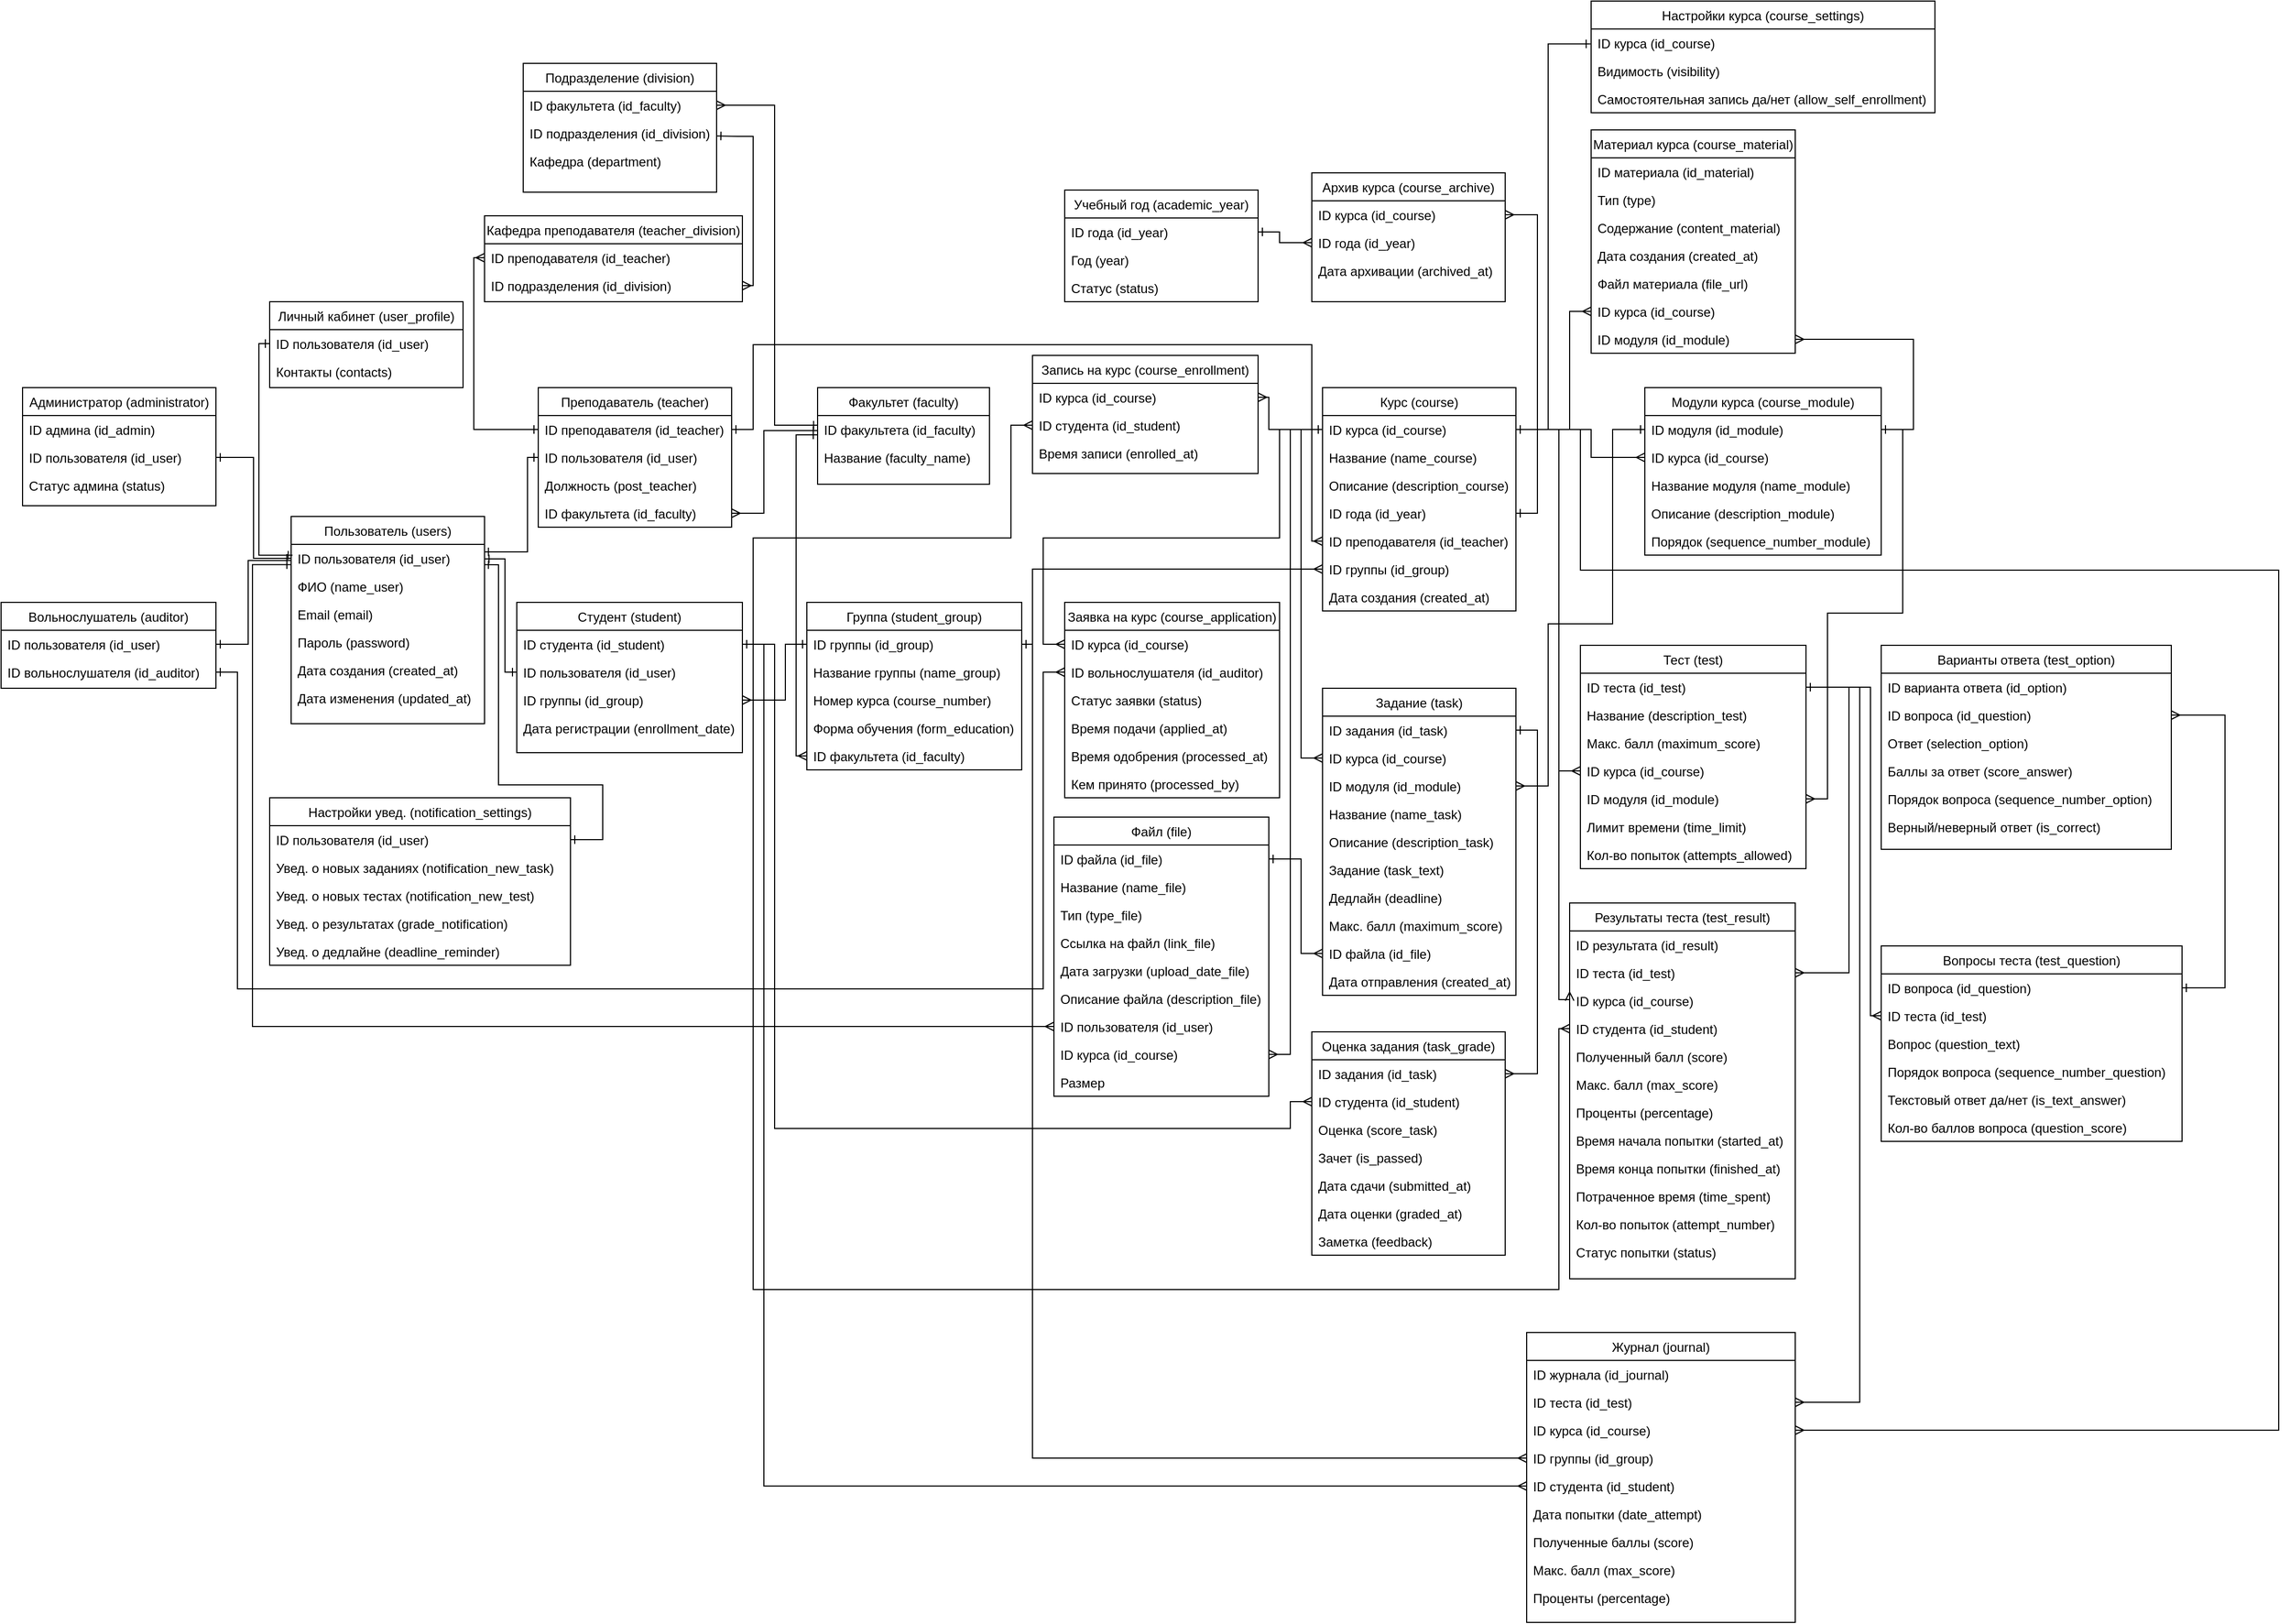 <mxfile version="27.0.9">
  <diagram name="Страница — 1" id="pceooOHjQnotn-OmFa9f">
    <mxGraphModel dx="404" dy="1381" grid="0" gridSize="10" guides="1" tooltips="1" connect="1" arrows="1" fold="1" page="1" pageScale="1" pageWidth="827" pageHeight="1169" math="0" shadow="0">
      <root>
        <mxCell id="0" />
        <mxCell id="1" parent="0" />
        <mxCell id="Vf15_LbqZxq-rUc3vXgi-1" value="Пользователь (users)" style="swimlane;fontStyle=0;align=center;verticalAlign=top;childLayout=stackLayout;horizontal=1;startSize=26;horizontalStack=0;resizeParent=1;resizeLast=0;collapsible=1;marginBottom=0;rounded=0;shadow=0;strokeWidth=1;" parent="1" vertex="1">
          <mxGeometry x="310" y="320" width="180" height="193" as="geometry">
            <mxRectangle x="220" y="120" width="160" height="26" as="alternateBounds" />
          </mxGeometry>
        </mxCell>
        <mxCell id="Vf15_LbqZxq-rUc3vXgi-2" value="ID пользователя (id_user)" style="text;align=left;verticalAlign=top;spacingLeft=4;spacingRight=4;overflow=hidden;rotatable=0;points=[[0,0.5],[1,0.5]];portConstraint=eastwest;" parent="Vf15_LbqZxq-rUc3vXgi-1" vertex="1">
          <mxGeometry y="26" width="180" height="26" as="geometry" />
        </mxCell>
        <mxCell id="Vf15_LbqZxq-rUc3vXgi-3" value="ФИО (name_user)" style="text;align=left;verticalAlign=top;spacingLeft=4;spacingRight=4;overflow=hidden;rotatable=0;points=[[0,0.5],[1,0.5]];portConstraint=eastwest;rounded=0;shadow=0;html=0;" parent="Vf15_LbqZxq-rUc3vXgi-1" vertex="1">
          <mxGeometry y="52" width="180" height="26" as="geometry" />
        </mxCell>
        <mxCell id="Vf15_LbqZxq-rUc3vXgi-5" value="Email (email)" style="text;align=left;verticalAlign=top;spacingLeft=4;spacingRight=4;overflow=hidden;rotatable=0;points=[[0,0.5],[1,0.5]];portConstraint=eastwest;rounded=0;shadow=0;html=0;" parent="Vf15_LbqZxq-rUc3vXgi-1" vertex="1">
          <mxGeometry y="78" width="180" height="26" as="geometry" />
        </mxCell>
        <mxCell id="Vf15_LbqZxq-rUc3vXgi-6" value="Пароль (password)" style="text;align=left;verticalAlign=top;spacingLeft=4;spacingRight=4;overflow=hidden;rotatable=0;points=[[0,0.5],[1,0.5]];portConstraint=eastwest;rounded=0;shadow=0;html=0;" parent="Vf15_LbqZxq-rUc3vXgi-1" vertex="1">
          <mxGeometry y="104" width="180" height="26" as="geometry" />
        </mxCell>
        <mxCell id="Vf15_LbqZxq-rUc3vXgi-7" value="Дата создания (created_at)" style="text;align=left;verticalAlign=top;spacingLeft=4;spacingRight=4;overflow=hidden;rotatable=0;points=[[0,0.5],[1,0.5]];portConstraint=eastwest;rounded=0;shadow=0;html=0;" parent="Vf15_LbqZxq-rUc3vXgi-1" vertex="1">
          <mxGeometry y="130" width="180" height="26" as="geometry" />
        </mxCell>
        <mxCell id="Vf15_LbqZxq-rUc3vXgi-8" value="Дата изменения (updated_at)" style="text;align=left;verticalAlign=top;spacingLeft=4;spacingRight=4;overflow=hidden;rotatable=0;points=[[0,0.5],[1,0.5]];portConstraint=eastwest;rounded=0;shadow=0;html=0;" parent="Vf15_LbqZxq-rUc3vXgi-1" vertex="1">
          <mxGeometry y="156" width="180" height="26" as="geometry" />
        </mxCell>
        <mxCell id="Vf15_LbqZxq-rUc3vXgi-9" value="Администратор (administrator)" style="swimlane;fontStyle=0;align=center;verticalAlign=top;childLayout=stackLayout;horizontal=1;startSize=26;horizontalStack=0;resizeParent=1;resizeLast=0;collapsible=1;marginBottom=0;rounded=0;shadow=0;strokeWidth=1;" parent="1" vertex="1">
          <mxGeometry x="60" y="200" width="180" height="110" as="geometry">
            <mxRectangle x="340" y="380" width="170" height="26" as="alternateBounds" />
          </mxGeometry>
        </mxCell>
        <mxCell id="Vf15_LbqZxq-rUc3vXgi-10" value="ID админа (id_admin)" style="text;align=left;verticalAlign=top;spacingLeft=4;spacingRight=4;overflow=hidden;rotatable=0;points=[[0,0.5],[1,0.5]];portConstraint=eastwest;" parent="Vf15_LbqZxq-rUc3vXgi-9" vertex="1">
          <mxGeometry y="26" width="180" height="26" as="geometry" />
        </mxCell>
        <mxCell id="Vf15_LbqZxq-rUc3vXgi-11" value="ID пользователя (id_user)" style="text;align=left;verticalAlign=top;spacingLeft=4;spacingRight=4;overflow=hidden;rotatable=0;points=[[0,0.5],[1,0.5]];portConstraint=eastwest;" parent="Vf15_LbqZxq-rUc3vXgi-9" vertex="1">
          <mxGeometry y="52" width="180" height="26" as="geometry" />
        </mxCell>
        <mxCell id="Vf15_LbqZxq-rUc3vXgi-12" value="Статус админа (status)" style="text;align=left;verticalAlign=top;spacingLeft=4;spacingRight=4;overflow=hidden;rotatable=0;points=[[0,0.5],[1,0.5]];portConstraint=eastwest;" parent="Vf15_LbqZxq-rUc3vXgi-9" vertex="1">
          <mxGeometry y="78" width="180" height="26" as="geometry" />
        </mxCell>
        <mxCell id="Vf15_LbqZxq-rUc3vXgi-13" value="Преподаватель (teacher)" style="swimlane;fontStyle=0;align=center;verticalAlign=top;childLayout=stackLayout;horizontal=1;startSize=26;horizontalStack=0;resizeParent=1;resizeLast=0;collapsible=1;marginBottom=0;rounded=0;shadow=0;strokeWidth=1;" parent="1" vertex="1">
          <mxGeometry x="540" y="200" width="180" height="130" as="geometry">
            <mxRectangle x="550" y="140" width="160" height="26" as="alternateBounds" />
          </mxGeometry>
        </mxCell>
        <mxCell id="Vf15_LbqZxq-rUc3vXgi-14" value="ID преподавателя (id_teacher)" style="text;align=left;verticalAlign=top;spacingLeft=4;spacingRight=4;overflow=hidden;rotatable=0;points=[[0,0.5],[1,0.5]];portConstraint=eastwest;" parent="Vf15_LbqZxq-rUc3vXgi-13" vertex="1">
          <mxGeometry y="26" width="180" height="26" as="geometry" />
        </mxCell>
        <mxCell id="Vf15_LbqZxq-rUc3vXgi-15" value="ID пользователя (id_user)" style="text;align=left;verticalAlign=top;spacingLeft=4;spacingRight=4;overflow=hidden;rotatable=0;points=[[0,0.5],[1,0.5]];portConstraint=eastwest;rounded=0;shadow=0;html=0;" parent="Vf15_LbqZxq-rUc3vXgi-13" vertex="1">
          <mxGeometry y="52" width="180" height="26" as="geometry" />
        </mxCell>
        <mxCell id="Vf15_LbqZxq-rUc3vXgi-16" value="Должность (post_teacher)" style="text;align=left;verticalAlign=top;spacingLeft=4;spacingRight=4;overflow=hidden;rotatable=0;points=[[0,0.5],[1,0.5]];portConstraint=eastwest;rounded=0;shadow=0;html=0;" parent="Vf15_LbqZxq-rUc3vXgi-13" vertex="1">
          <mxGeometry y="78" width="180" height="26" as="geometry" />
        </mxCell>
        <mxCell id="Vf15_LbqZxq-rUc3vXgi-17" value="ID факультета (id_faculty)" style="text;align=left;verticalAlign=top;spacingLeft=4;spacingRight=4;overflow=hidden;rotatable=0;points=[[0,0.5],[1,0.5]];portConstraint=eastwest;rounded=0;shadow=0;html=0;" parent="Vf15_LbqZxq-rUc3vXgi-13" vertex="1">
          <mxGeometry y="104" width="180" height="26" as="geometry" />
        </mxCell>
        <mxCell id="Vf15_LbqZxq-rUc3vXgi-18" value="Студент (student)" style="swimlane;fontStyle=0;align=center;verticalAlign=top;childLayout=stackLayout;horizontal=1;startSize=26;horizontalStack=0;resizeParent=1;resizeLast=0;collapsible=1;marginBottom=0;rounded=0;shadow=0;strokeWidth=1;" parent="1" vertex="1">
          <mxGeometry x="520" y="400" width="210" height="140" as="geometry">
            <mxRectangle x="340" y="380" width="170" height="26" as="alternateBounds" />
          </mxGeometry>
        </mxCell>
        <mxCell id="Vf15_LbqZxq-rUc3vXgi-19" value="ID студента (id_student)" style="text;align=left;verticalAlign=top;spacingLeft=4;spacingRight=4;overflow=hidden;rotatable=0;points=[[0,0.5],[1,0.5]];portConstraint=eastwest;" parent="Vf15_LbqZxq-rUc3vXgi-18" vertex="1">
          <mxGeometry y="26" width="210" height="26" as="geometry" />
        </mxCell>
        <mxCell id="Vf15_LbqZxq-rUc3vXgi-20" value="ID пользователя (id_user)" style="text;align=left;verticalAlign=top;spacingLeft=4;spacingRight=4;overflow=hidden;rotatable=0;points=[[0,0.5],[1,0.5]];portConstraint=eastwest;" parent="Vf15_LbqZxq-rUc3vXgi-18" vertex="1">
          <mxGeometry y="52" width="210" height="26" as="geometry" />
        </mxCell>
        <mxCell id="Vf15_LbqZxq-rUc3vXgi-21" value="ID группы (id_group)" style="text;align=left;verticalAlign=top;spacingLeft=4;spacingRight=4;overflow=hidden;rotatable=0;points=[[0,0.5],[1,0.5]];portConstraint=eastwest;" parent="Vf15_LbqZxq-rUc3vXgi-18" vertex="1">
          <mxGeometry y="78" width="210" height="26" as="geometry" />
        </mxCell>
        <mxCell id="Vf15_LbqZxq-rUc3vXgi-22" value="Дата регистрации (enrollment_date)" style="text;align=left;verticalAlign=top;spacingLeft=4;spacingRight=4;overflow=hidden;rotatable=0;points=[[0,0.5],[1,0.5]];portConstraint=eastwest;" parent="Vf15_LbqZxq-rUc3vXgi-18" vertex="1">
          <mxGeometry y="104" width="210" height="26" as="geometry" />
        </mxCell>
        <mxCell id="Vf15_LbqZxq-rUc3vXgi-23" value="Вольнослушатель (auditor)" style="swimlane;fontStyle=0;align=center;verticalAlign=top;childLayout=stackLayout;horizontal=1;startSize=26;horizontalStack=0;resizeParent=1;resizeLast=0;collapsible=1;marginBottom=0;rounded=0;shadow=0;strokeWidth=1;" parent="1" vertex="1">
          <mxGeometry x="40" y="400" width="200" height="80" as="geometry">
            <mxRectangle x="220" y="120" width="160" height="26" as="alternateBounds" />
          </mxGeometry>
        </mxCell>
        <mxCell id="Vf15_LbqZxq-rUc3vXgi-24" value="ID пользователя (id_user)" style="text;align=left;verticalAlign=top;spacingLeft=4;spacingRight=4;overflow=hidden;rotatable=0;points=[[0,0.5],[1,0.5]];portConstraint=eastwest;" parent="Vf15_LbqZxq-rUc3vXgi-23" vertex="1">
          <mxGeometry y="26" width="200" height="26" as="geometry" />
        </mxCell>
        <mxCell id="Vf15_LbqZxq-rUc3vXgi-25" value="ID вольнослушателя (id_auditor)" style="text;align=left;verticalAlign=top;spacingLeft=4;spacingRight=4;overflow=hidden;rotatable=0;points=[[0,0.5],[1,0.5]];portConstraint=eastwest;" parent="Vf15_LbqZxq-rUc3vXgi-23" vertex="1">
          <mxGeometry y="52" width="200" height="26" as="geometry" />
        </mxCell>
        <mxCell id="Vf15_LbqZxq-rUc3vXgi-26" value="Личный кабинет (user_profile)" style="swimlane;fontStyle=0;align=center;verticalAlign=top;childLayout=stackLayout;horizontal=1;startSize=26;horizontalStack=0;resizeParent=1;resizeLast=0;collapsible=1;marginBottom=0;rounded=0;shadow=0;strokeWidth=1;" parent="1" vertex="1">
          <mxGeometry x="290" y="120" width="180" height="80" as="geometry">
            <mxRectangle x="340" y="380" width="170" height="26" as="alternateBounds" />
          </mxGeometry>
        </mxCell>
        <mxCell id="Vf15_LbqZxq-rUc3vXgi-27" value="ID пользователя (id_user)" style="text;align=left;verticalAlign=top;spacingLeft=4;spacingRight=4;overflow=hidden;rotatable=0;points=[[0,0.5],[1,0.5]];portConstraint=eastwest;" parent="Vf15_LbqZxq-rUc3vXgi-26" vertex="1">
          <mxGeometry y="26" width="180" height="26" as="geometry" />
        </mxCell>
        <mxCell id="Vf15_LbqZxq-rUc3vXgi-28" value="Контакты (contacts)" style="text;align=left;verticalAlign=top;spacingLeft=4;spacingRight=4;overflow=hidden;rotatable=0;points=[[0,0.5],[1,0.5]];portConstraint=eastwest;" parent="Vf15_LbqZxq-rUc3vXgi-26" vertex="1">
          <mxGeometry y="52" width="180" height="26" as="geometry" />
        </mxCell>
        <mxCell id="Vf15_LbqZxq-rUc3vXgi-29" value="" style="endArrow=ERone;shadow=0;strokeWidth=1;rounded=0;endFill=0;startArrow=ERone;startFill=0;entryX=0;entryY=0.5;entryDx=0;entryDy=0;edgeStyle=orthogonalEdgeStyle;exitX=1;exitY=0.5;exitDx=0;exitDy=0;" parent="1" source="Vf15_LbqZxq-rUc3vXgi-11" target="Vf15_LbqZxq-rUc3vXgi-2" edge="1">
          <mxGeometry x="0.5" y="41" relative="1" as="geometry">
            <mxPoint x="280" y="270" as="sourcePoint" />
            <mxPoint x="300" y="260" as="targetPoint" />
            <mxPoint x="-40" y="32" as="offset" />
          </mxGeometry>
        </mxCell>
        <mxCell id="Vf15_LbqZxq-rUc3vXgi-30" value="" style="endArrow=ERone;shadow=0;strokeWidth=1;rounded=0;endFill=0;startArrow=ERone;startFill=0;edgeStyle=orthogonalEdgeStyle;exitX=1;exitY=0.5;exitDx=0;exitDy=0;entryX=0;entryY=0.606;entryDx=0;entryDy=0;entryPerimeter=0;" parent="1" source="Vf15_LbqZxq-rUc3vXgi-24" target="Vf15_LbqZxq-rUc3vXgi-2" edge="1">
          <mxGeometry x="0.5" y="41" relative="1" as="geometry">
            <mxPoint x="260" y="440" as="sourcePoint" />
            <mxPoint x="294" y="367" as="targetPoint" />
            <mxPoint x="-40" y="32" as="offset" />
            <Array as="points">
              <mxPoint x="270" y="439" />
              <mxPoint x="270" y="361" />
              <mxPoint x="310" y="361" />
            </Array>
          </mxGeometry>
        </mxCell>
        <mxCell id="Vf15_LbqZxq-rUc3vXgi-31" value="" style="endArrow=ERone;shadow=0;strokeWidth=1;rounded=0;endFill=0;startArrow=ERone;startFill=0;entryX=0;entryY=0.5;entryDx=0;entryDy=0;edgeStyle=orthogonalEdgeStyle;exitX=0.998;exitY=0.269;exitDx=0;exitDy=0;exitPerimeter=0;" parent="1" source="Vf15_LbqZxq-rUc3vXgi-2" target="Vf15_LbqZxq-rUc3vXgi-15" edge="1">
          <mxGeometry x="0.5" y="41" relative="1" as="geometry">
            <mxPoint x="510" y="347" as="sourcePoint" />
            <mxPoint x="530" y="374" as="targetPoint" />
            <mxPoint x="-40" y="32" as="offset" />
            <Array as="points">
              <mxPoint x="530" y="353" />
              <mxPoint x="530" y="265" />
            </Array>
          </mxGeometry>
        </mxCell>
        <mxCell id="Vf15_LbqZxq-rUc3vXgi-32" value="" style="endArrow=ERone;shadow=0;strokeWidth=1;rounded=0;endFill=0;startArrow=ERone;startFill=0;entryX=0;entryY=0.5;entryDx=0;entryDy=0;edgeStyle=orthogonalEdgeStyle;exitX=1.001;exitY=0.521;exitDx=0;exitDy=0;exitPerimeter=0;" parent="1" source="Vf15_LbqZxq-rUc3vXgi-2" target="Vf15_LbqZxq-rUc3vXgi-20" edge="1">
          <mxGeometry x="0.5" y="41" relative="1" as="geometry">
            <mxPoint x="496" y="360" as="sourcePoint" />
            <mxPoint x="520" y="417.75" as="targetPoint" />
            <mxPoint x="-40" y="32" as="offset" />
            <Array as="points">
              <mxPoint x="509" y="360" />
              <mxPoint x="509" y="465" />
            </Array>
          </mxGeometry>
        </mxCell>
        <mxCell id="Vf15_LbqZxq-rUc3vXgi-33" value="" style="endArrow=ERone;shadow=0;strokeWidth=1;rounded=0;endFill=0;startArrow=ERone;startFill=0;entryX=0;entryY=0.5;entryDx=0;entryDy=0;edgeStyle=orthogonalEdgeStyle;exitX=0.007;exitY=0.389;exitDx=0;exitDy=0;exitPerimeter=0;" parent="1" source="Vf15_LbqZxq-rUc3vXgi-2" target="Vf15_LbqZxq-rUc3vXgi-27" edge="1">
          <mxGeometry x="0.5" y="41" relative="1" as="geometry">
            <mxPoint x="292" y="342" as="sourcePoint" />
            <mxPoint x="290" y="150" as="targetPoint" />
            <mxPoint x="-40" y="32" as="offset" />
            <Array as="points">
              <mxPoint x="280" y="356" />
              <mxPoint x="280" y="159" />
            </Array>
          </mxGeometry>
        </mxCell>
        <mxCell id="Vf15_LbqZxq-rUc3vXgi-34" value="Настройки увед. (notification_settings)" style="swimlane;fontStyle=0;align=center;verticalAlign=top;childLayout=stackLayout;horizontal=1;startSize=26;horizontalStack=0;resizeParent=1;resizeLast=0;collapsible=1;marginBottom=0;rounded=0;shadow=0;strokeWidth=1;" parent="1" vertex="1">
          <mxGeometry x="290" y="582" width="280" height="156" as="geometry">
            <mxRectangle x="340" y="380" width="170" height="26" as="alternateBounds" />
          </mxGeometry>
        </mxCell>
        <mxCell id="Vf15_LbqZxq-rUc3vXgi-35" value="ID пользователя (id_user)" style="text;align=left;verticalAlign=top;spacingLeft=4;spacingRight=4;overflow=hidden;rotatable=0;points=[[0,0.5],[1,0.5]];portConstraint=eastwest;" parent="Vf15_LbqZxq-rUc3vXgi-34" vertex="1">
          <mxGeometry y="26" width="280" height="26" as="geometry" />
        </mxCell>
        <mxCell id="Vf15_LbqZxq-rUc3vXgi-36" value="Увед. о новых заданиях (notification_new_task)" style="text;align=left;verticalAlign=top;spacingLeft=4;spacingRight=4;overflow=hidden;rotatable=0;points=[[0,0.5],[1,0.5]];portConstraint=eastwest;" parent="Vf15_LbqZxq-rUc3vXgi-34" vertex="1">
          <mxGeometry y="52" width="280" height="26" as="geometry" />
        </mxCell>
        <mxCell id="Vf15_LbqZxq-rUc3vXgi-37" value="Увед. о новых тестах (notification_new_test)" style="text;align=left;verticalAlign=top;spacingLeft=4;spacingRight=4;overflow=hidden;rotatable=0;points=[[0,0.5],[1,0.5]];portConstraint=eastwest;" parent="Vf15_LbqZxq-rUc3vXgi-34" vertex="1">
          <mxGeometry y="78" width="280" height="26" as="geometry" />
        </mxCell>
        <mxCell id="Vf15_LbqZxq-rUc3vXgi-38" value="Увед. о результатах (grade_notification)" style="text;align=left;verticalAlign=top;spacingLeft=4;spacingRight=4;overflow=hidden;rotatable=0;points=[[0,0.5],[1,0.5]];portConstraint=eastwest;" parent="Vf15_LbqZxq-rUc3vXgi-34" vertex="1">
          <mxGeometry y="104" width="280" height="26" as="geometry" />
        </mxCell>
        <mxCell id="Vf15_LbqZxq-rUc3vXgi-39" value="Увед. о дедлайне (deadline_reminder)" style="text;align=left;verticalAlign=top;spacingLeft=4;spacingRight=4;overflow=hidden;rotatable=0;points=[[0,0.5],[1,0.5]];portConstraint=eastwest;" parent="Vf15_LbqZxq-rUc3vXgi-34" vertex="1">
          <mxGeometry y="130" width="280" height="26" as="geometry" />
        </mxCell>
        <mxCell id="Vf15_LbqZxq-rUc3vXgi-40" value="" style="endArrow=ERone;shadow=0;strokeWidth=1;rounded=0;endFill=0;startArrow=ERone;startFill=0;edgeStyle=orthogonalEdgeStyle;exitX=1;exitY=0.5;exitDx=0;exitDy=0;entryX=0.998;entryY=0.724;entryDx=0;entryDy=0;entryPerimeter=0;" parent="1" source="Vf15_LbqZxq-rUc3vXgi-35" target="Vf15_LbqZxq-rUc3vXgi-2" edge="1">
          <mxGeometry x="0.5" y="41" relative="1" as="geometry">
            <mxPoint x="480" y="585" as="sourcePoint" />
            <mxPoint x="502" y="369" as="targetPoint" />
            <mxPoint x="-40" y="32" as="offset" />
            <Array as="points">
              <mxPoint x="600" y="621" />
              <mxPoint x="600" y="570" />
              <mxPoint x="503" y="570" />
              <mxPoint x="503" y="365" />
              <mxPoint x="502" y="365" />
            </Array>
          </mxGeometry>
        </mxCell>
        <mxCell id="Vf15_LbqZxq-rUc3vXgi-41" value="Факультет (faculty)" style="swimlane;fontStyle=0;align=center;verticalAlign=top;childLayout=stackLayout;horizontal=1;startSize=26;horizontalStack=0;resizeParent=1;resizeLast=0;collapsible=1;marginBottom=0;rounded=0;shadow=0;strokeWidth=1;" parent="1" vertex="1">
          <mxGeometry x="800" y="200" width="160" height="90" as="geometry">
            <mxRectangle x="550" y="140" width="160" height="26" as="alternateBounds" />
          </mxGeometry>
        </mxCell>
        <mxCell id="Vf15_LbqZxq-rUc3vXgi-42" value="ID факультета (id_faculty)" style="text;align=left;verticalAlign=top;spacingLeft=4;spacingRight=4;overflow=hidden;rotatable=0;points=[[0,0.5],[1,0.5]];portConstraint=eastwest;" parent="Vf15_LbqZxq-rUc3vXgi-41" vertex="1">
          <mxGeometry y="26" width="160" height="26" as="geometry" />
        </mxCell>
        <mxCell id="Vf15_LbqZxq-rUc3vXgi-43" value="Название (faculty_name)" style="text;align=left;verticalAlign=top;spacingLeft=4;spacingRight=4;overflow=hidden;rotatable=0;points=[[0,0.5],[1,0.5]];portConstraint=eastwest;" parent="Vf15_LbqZxq-rUc3vXgi-41" vertex="1">
          <mxGeometry y="52" width="160" height="26" as="geometry" />
        </mxCell>
        <mxCell id="Vf15_LbqZxq-rUc3vXgi-44" value="Подразделение (division)" style="swimlane;fontStyle=0;align=center;verticalAlign=top;childLayout=stackLayout;horizontal=1;startSize=26;horizontalStack=0;resizeParent=1;resizeLast=0;collapsible=1;marginBottom=0;rounded=0;shadow=0;strokeWidth=1;" parent="1" vertex="1">
          <mxGeometry x="526" y="-102" width="180" height="120" as="geometry">
            <mxRectangle x="550" y="140" width="160" height="26" as="alternateBounds" />
          </mxGeometry>
        </mxCell>
        <mxCell id="Vf15_LbqZxq-rUc3vXgi-46" value="ID факультета (id_faculty)" style="text;align=left;verticalAlign=top;spacingLeft=4;spacingRight=4;overflow=hidden;rotatable=0;points=[[0,0.5],[1,0.5]];portConstraint=eastwest;" parent="Vf15_LbqZxq-rUc3vXgi-44" vertex="1">
          <mxGeometry y="26" width="180" height="26" as="geometry" />
        </mxCell>
        <mxCell id="Vf15_LbqZxq-rUc3vXgi-45" value="ID подразделения (id_division)" style="text;align=left;verticalAlign=top;spacingLeft=4;spacingRight=4;overflow=hidden;rotatable=0;points=[[0,0.5],[1,0.5]];portConstraint=eastwest;" parent="Vf15_LbqZxq-rUc3vXgi-44" vertex="1">
          <mxGeometry y="52" width="180" height="26" as="geometry" />
        </mxCell>
        <mxCell id="Vf15_LbqZxq-rUc3vXgi-47" value="Кафедра (department)" style="text;align=left;verticalAlign=top;spacingLeft=4;spacingRight=4;overflow=hidden;rotatable=0;points=[[0,0.5],[1,0.5]];portConstraint=eastwest;" parent="Vf15_LbqZxq-rUc3vXgi-44" vertex="1">
          <mxGeometry y="78" width="180" height="26" as="geometry" />
        </mxCell>
        <mxCell id="Vf15_LbqZxq-rUc3vXgi-48" value="Кафедра преподавателя (teacher_division)" style="swimlane;fontStyle=0;align=center;verticalAlign=top;childLayout=stackLayout;horizontal=1;startSize=26;horizontalStack=0;resizeParent=1;resizeLast=0;collapsible=1;marginBottom=0;rounded=0;shadow=0;strokeWidth=1;" parent="1" vertex="1">
          <mxGeometry x="490" y="40" width="240" height="80" as="geometry">
            <mxRectangle x="550" y="140" width="160" height="26" as="alternateBounds" />
          </mxGeometry>
        </mxCell>
        <mxCell id="Vf15_LbqZxq-rUc3vXgi-49" value="ID преподавателя (id_teacher)" style="text;align=left;verticalAlign=top;spacingLeft=4;spacingRight=4;overflow=hidden;rotatable=0;points=[[0,0.5],[1,0.5]];portConstraint=eastwest;" parent="Vf15_LbqZxq-rUc3vXgi-48" vertex="1">
          <mxGeometry y="26" width="240" height="26" as="geometry" />
        </mxCell>
        <mxCell id="Vf15_LbqZxq-rUc3vXgi-50" value="ID подразделения (id_division)" style="text;align=left;verticalAlign=top;spacingLeft=4;spacingRight=4;overflow=hidden;rotatable=0;points=[[0,0.5],[1,0.5]];portConstraint=eastwest;" parent="Vf15_LbqZxq-rUc3vXgi-48" vertex="1">
          <mxGeometry y="52" width="240" height="26" as="geometry" />
        </mxCell>
        <mxCell id="Vf15_LbqZxq-rUc3vXgi-51" value="Группа (student_group)" style="swimlane;fontStyle=0;align=center;verticalAlign=top;childLayout=stackLayout;horizontal=1;startSize=26;horizontalStack=0;resizeParent=1;resizeLast=0;collapsible=1;marginBottom=0;rounded=0;shadow=0;strokeWidth=1;" parent="1" vertex="1">
          <mxGeometry x="790" y="400" width="200" height="156" as="geometry">
            <mxRectangle x="340" y="380" width="170" height="26" as="alternateBounds" />
          </mxGeometry>
        </mxCell>
        <mxCell id="Vf15_LbqZxq-rUc3vXgi-52" value="ID группы (id_group)" style="text;align=left;verticalAlign=top;spacingLeft=4;spacingRight=4;overflow=hidden;rotatable=0;points=[[0,0.5],[1,0.5]];portConstraint=eastwest;" parent="Vf15_LbqZxq-rUc3vXgi-51" vertex="1">
          <mxGeometry y="26" width="200" height="26" as="geometry" />
        </mxCell>
        <mxCell id="Vf15_LbqZxq-rUc3vXgi-53" value="Название группы (name_group)" style="text;align=left;verticalAlign=top;spacingLeft=4;spacingRight=4;overflow=hidden;rotatable=0;points=[[0,0.5],[1,0.5]];portConstraint=eastwest;" parent="Vf15_LbqZxq-rUc3vXgi-51" vertex="1">
          <mxGeometry y="52" width="200" height="26" as="geometry" />
        </mxCell>
        <mxCell id="Vf15_LbqZxq-rUc3vXgi-54" value="Номер курса (course_number)" style="text;align=left;verticalAlign=top;spacingLeft=4;spacingRight=4;overflow=hidden;rotatable=0;points=[[0,0.5],[1,0.5]];portConstraint=eastwest;" parent="Vf15_LbqZxq-rUc3vXgi-51" vertex="1">
          <mxGeometry y="78" width="200" height="26" as="geometry" />
        </mxCell>
        <mxCell id="Vf15_LbqZxq-rUc3vXgi-55" value="Форма обучения (form_education)" style="text;align=left;verticalAlign=top;spacingLeft=4;spacingRight=4;overflow=hidden;rotatable=0;points=[[0,0.5],[1,0.5]];portConstraint=eastwest;" parent="Vf15_LbqZxq-rUc3vXgi-51" vertex="1">
          <mxGeometry y="104" width="200" height="26" as="geometry" />
        </mxCell>
        <mxCell id="Vf15_LbqZxq-rUc3vXgi-56" value="ID факультета (id_faculty)" style="text;align=left;verticalAlign=top;spacingLeft=4;spacingRight=4;overflow=hidden;rotatable=0;points=[[0,0.5],[1,0.5]];portConstraint=eastwest;rounded=0;shadow=0;html=0;" parent="Vf15_LbqZxq-rUc3vXgi-51" vertex="1">
          <mxGeometry y="130" width="200" height="26" as="geometry" />
        </mxCell>
        <mxCell id="Vf15_LbqZxq-rUc3vXgi-57" value="Курс (course)" style="swimlane;fontStyle=0;align=center;verticalAlign=top;childLayout=stackLayout;horizontal=1;startSize=26;horizontalStack=0;resizeParent=1;resizeLast=0;collapsible=1;marginBottom=0;rounded=0;shadow=0;strokeWidth=1;" parent="1" vertex="1">
          <mxGeometry x="1270" y="200" width="180" height="208" as="geometry">
            <mxRectangle x="130" y="380" width="160" height="26" as="alternateBounds" />
          </mxGeometry>
        </mxCell>
        <mxCell id="Vf15_LbqZxq-rUc3vXgi-58" value="ID курса (id_course)" style="text;align=left;verticalAlign=top;spacingLeft=4;spacingRight=4;overflow=hidden;rotatable=0;points=[[0,0.5],[1,0.5]];portConstraint=eastwest;" parent="Vf15_LbqZxq-rUc3vXgi-57" vertex="1">
          <mxGeometry y="26" width="180" height="26" as="geometry" />
        </mxCell>
        <mxCell id="Vf15_LbqZxq-rUc3vXgi-59" value="Название (name_course)" style="text;align=left;verticalAlign=top;spacingLeft=4;spacingRight=4;overflow=hidden;rotatable=0;points=[[0,0.5],[1,0.5]];portConstraint=eastwest;rounded=0;shadow=0;html=0;" parent="Vf15_LbqZxq-rUc3vXgi-57" vertex="1">
          <mxGeometry y="52" width="180" height="26" as="geometry" />
        </mxCell>
        <mxCell id="Vf15_LbqZxq-rUc3vXgi-60" value="Описание (description_course)" style="text;align=left;verticalAlign=top;spacingLeft=4;spacingRight=4;overflow=hidden;rotatable=0;points=[[0,0.5],[1,0.5]];portConstraint=eastwest;rounded=0;shadow=0;html=0;" parent="Vf15_LbqZxq-rUc3vXgi-57" vertex="1">
          <mxGeometry y="78" width="180" height="26" as="geometry" />
        </mxCell>
        <mxCell id="Vf15_LbqZxq-rUc3vXgi-61" value="ID года (id_year)" style="text;align=left;verticalAlign=top;spacingLeft=4;spacingRight=4;overflow=hidden;rotatable=0;points=[[0,0.5],[1,0.5]];portConstraint=eastwest;rounded=0;shadow=0;html=0;" parent="Vf15_LbqZxq-rUc3vXgi-57" vertex="1">
          <mxGeometry y="104" width="180" height="26" as="geometry" />
        </mxCell>
        <mxCell id="Vf15_LbqZxq-rUc3vXgi-62" value="ID преподавателя (id_teacher)" style="text;align=left;verticalAlign=top;spacingLeft=4;spacingRight=4;overflow=hidden;rotatable=0;points=[[0,0.5],[1,0.5]];portConstraint=eastwest;rounded=0;shadow=0;html=0;" parent="Vf15_LbqZxq-rUc3vXgi-57" vertex="1">
          <mxGeometry y="130" width="180" height="26" as="geometry" />
        </mxCell>
        <mxCell id="Vf15_LbqZxq-rUc3vXgi-63" value="ID группы (id_group)" style="text;align=left;verticalAlign=top;spacingLeft=4;spacingRight=4;overflow=hidden;rotatable=0;points=[[0,0.5],[1,0.5]];portConstraint=eastwest;rounded=0;shadow=0;html=0;" parent="Vf15_LbqZxq-rUc3vXgi-57" vertex="1">
          <mxGeometry y="156" width="180" height="26" as="geometry" />
        </mxCell>
        <mxCell id="Vf15_LbqZxq-rUc3vXgi-64" value="Дата создания (created_at)" style="text;align=left;verticalAlign=top;spacingLeft=4;spacingRight=4;overflow=hidden;rotatable=0;points=[[0,0.5],[1,0.5]];portConstraint=eastwest;" parent="Vf15_LbqZxq-rUc3vXgi-57" vertex="1">
          <mxGeometry y="182" width="180" height="26" as="geometry" />
        </mxCell>
        <mxCell id="Vf15_LbqZxq-rUc3vXgi-65" value="Запись на курс (course_enrollment)" style="swimlane;fontStyle=0;align=center;verticalAlign=top;childLayout=stackLayout;horizontal=1;startSize=26;horizontalStack=0;resizeParent=1;resizeLast=0;collapsible=1;marginBottom=0;rounded=0;shadow=0;strokeWidth=1;" parent="1" vertex="1">
          <mxGeometry x="1000" y="170" width="210" height="110" as="geometry">
            <mxRectangle x="340" y="380" width="170" height="26" as="alternateBounds" />
          </mxGeometry>
        </mxCell>
        <mxCell id="Vf15_LbqZxq-rUc3vXgi-66" value="ID курса (id_course)" style="text;align=left;verticalAlign=top;spacingLeft=4;spacingRight=4;overflow=hidden;rotatable=0;points=[[0,0.5],[1,0.5]];portConstraint=eastwest;" parent="Vf15_LbqZxq-rUc3vXgi-65" vertex="1">
          <mxGeometry y="26" width="210" height="26" as="geometry" />
        </mxCell>
        <mxCell id="Vf15_LbqZxq-rUc3vXgi-67" value="ID студента (id_student)" style="text;align=left;verticalAlign=top;spacingLeft=4;spacingRight=4;overflow=hidden;rotatable=0;points=[[0,0.5],[1,0.5]];portConstraint=eastwest;" parent="Vf15_LbqZxq-rUc3vXgi-65" vertex="1">
          <mxGeometry y="52" width="210" height="26" as="geometry" />
        </mxCell>
        <mxCell id="Vf15_LbqZxq-rUc3vXgi-68" value="Время записи (enrolled_at)" style="text;align=left;verticalAlign=top;spacingLeft=4;spacingRight=4;overflow=hidden;rotatable=0;points=[[0,0.5],[1,0.5]];portConstraint=eastwest;" parent="Vf15_LbqZxq-rUc3vXgi-65" vertex="1">
          <mxGeometry y="78" width="210" height="26" as="geometry" />
        </mxCell>
        <mxCell id="Vf15_LbqZxq-rUc3vXgi-69" value="Заявка на курс (course_application)" style="swimlane;fontStyle=0;align=center;verticalAlign=top;childLayout=stackLayout;horizontal=1;startSize=26;horizontalStack=0;resizeParent=1;resizeLast=0;collapsible=1;marginBottom=0;rounded=0;shadow=0;strokeWidth=1;" parent="1" vertex="1">
          <mxGeometry x="1030" y="400" width="200" height="182" as="geometry">
            <mxRectangle x="340" y="380" width="170" height="26" as="alternateBounds" />
          </mxGeometry>
        </mxCell>
        <mxCell id="Vf15_LbqZxq-rUc3vXgi-70" value="ID курса (id_course)" style="text;align=left;verticalAlign=top;spacingLeft=4;spacingRight=4;overflow=hidden;rotatable=0;points=[[0,0.5],[1,0.5]];portConstraint=eastwest;" parent="Vf15_LbqZxq-rUc3vXgi-69" vertex="1">
          <mxGeometry y="26" width="200" height="26" as="geometry" />
        </mxCell>
        <mxCell id="Vf15_LbqZxq-rUc3vXgi-71" value="ID вольнослушателя (id_auditor)" style="text;align=left;verticalAlign=top;spacingLeft=4;spacingRight=4;overflow=hidden;rotatable=0;points=[[0,0.5],[1,0.5]];portConstraint=eastwest;" parent="Vf15_LbqZxq-rUc3vXgi-69" vertex="1">
          <mxGeometry y="52" width="200" height="26" as="geometry" />
        </mxCell>
        <mxCell id="Vf15_LbqZxq-rUc3vXgi-72" value="Статус заявки (status)" style="text;align=left;verticalAlign=top;spacingLeft=4;spacingRight=4;overflow=hidden;rotatable=0;points=[[0,0.5],[1,0.5]];portConstraint=eastwest;" parent="Vf15_LbqZxq-rUc3vXgi-69" vertex="1">
          <mxGeometry y="78" width="200" height="26" as="geometry" />
        </mxCell>
        <mxCell id="Vf15_LbqZxq-rUc3vXgi-73" value="Время подачи (applied_at)" style="text;align=left;verticalAlign=top;spacingLeft=4;spacingRight=4;overflow=hidden;rotatable=0;points=[[0,0.5],[1,0.5]];portConstraint=eastwest;" parent="Vf15_LbqZxq-rUc3vXgi-69" vertex="1">
          <mxGeometry y="104" width="200" height="26" as="geometry" />
        </mxCell>
        <mxCell id="Vf15_LbqZxq-rUc3vXgi-74" value="Время одобрения (processed_at)" style="text;align=left;verticalAlign=top;spacingLeft=4;spacingRight=4;overflow=hidden;rotatable=0;points=[[0,0.5],[1,0.5]];portConstraint=eastwest;" parent="Vf15_LbqZxq-rUc3vXgi-69" vertex="1">
          <mxGeometry y="130" width="200" height="26" as="geometry" />
        </mxCell>
        <mxCell id="Vf15_LbqZxq-rUc3vXgi-75" value="Кем принято (processed_by)" style="text;align=left;verticalAlign=top;spacingLeft=4;spacingRight=4;overflow=hidden;rotatable=0;points=[[0,0.5],[1,0.5]];portConstraint=eastwest;" parent="Vf15_LbqZxq-rUc3vXgi-69" vertex="1">
          <mxGeometry y="156" width="200" height="26" as="geometry" />
        </mxCell>
        <mxCell id="Vf15_LbqZxq-rUc3vXgi-76" value="Материал курса (course_material)" style="swimlane;fontStyle=0;align=center;verticalAlign=top;childLayout=stackLayout;horizontal=1;startSize=26;horizontalStack=0;resizeParent=1;resizeLast=0;collapsible=1;marginBottom=0;rounded=0;shadow=0;strokeWidth=1;" parent="1" vertex="1">
          <mxGeometry x="1520" y="-40" width="190" height="208" as="geometry">
            <mxRectangle x="340" y="380" width="170" height="26" as="alternateBounds" />
          </mxGeometry>
        </mxCell>
        <mxCell id="Vf15_LbqZxq-rUc3vXgi-77" value="ID материала (id_material)" style="text;align=left;verticalAlign=top;spacingLeft=4;spacingRight=4;overflow=hidden;rotatable=0;points=[[0,0.5],[1,0.5]];portConstraint=eastwest;" parent="Vf15_LbqZxq-rUc3vXgi-76" vertex="1">
          <mxGeometry y="26" width="190" height="26" as="geometry" />
        </mxCell>
        <mxCell id="Vf15_LbqZxq-rUc3vXgi-78" value="Тип (type)" style="text;align=left;verticalAlign=top;spacingLeft=4;spacingRight=4;overflow=hidden;rotatable=0;points=[[0,0.5],[1,0.5]];portConstraint=eastwest;" parent="Vf15_LbqZxq-rUc3vXgi-76" vertex="1">
          <mxGeometry y="52" width="190" height="26" as="geometry" />
        </mxCell>
        <mxCell id="Vf15_LbqZxq-rUc3vXgi-79" value="Содержание (content_material)" style="text;align=left;verticalAlign=top;spacingLeft=4;spacingRight=4;overflow=hidden;rotatable=0;points=[[0,0.5],[1,0.5]];portConstraint=eastwest;" parent="Vf15_LbqZxq-rUc3vXgi-76" vertex="1">
          <mxGeometry y="78" width="190" height="26" as="geometry" />
        </mxCell>
        <mxCell id="Vf15_LbqZxq-rUc3vXgi-80" value="Дата создания (created_at)" style="text;align=left;verticalAlign=top;spacingLeft=4;spacingRight=4;overflow=hidden;rotatable=0;points=[[0,0.5],[1,0.5]];portConstraint=eastwest;" parent="Vf15_LbqZxq-rUc3vXgi-76" vertex="1">
          <mxGeometry y="104" width="190" height="26" as="geometry" />
        </mxCell>
        <mxCell id="Vf15_LbqZxq-rUc3vXgi-81" value="Файл материала (file_url)" style="text;align=left;verticalAlign=top;spacingLeft=4;spacingRight=4;overflow=hidden;rotatable=0;points=[[0,0.5],[1,0.5]];portConstraint=eastwest;" parent="Vf15_LbqZxq-rUc3vXgi-76" vertex="1">
          <mxGeometry y="130" width="190" height="26" as="geometry" />
        </mxCell>
        <mxCell id="Vf15_LbqZxq-rUc3vXgi-82" value="ID курса (id_course)" style="text;align=left;verticalAlign=top;spacingLeft=4;spacingRight=4;overflow=hidden;rotatable=0;points=[[0,0.5],[1,0.5]];portConstraint=eastwest;" parent="Vf15_LbqZxq-rUc3vXgi-76" vertex="1">
          <mxGeometry y="156" width="190" height="26" as="geometry" />
        </mxCell>
        <mxCell id="Vf15_LbqZxq-rUc3vXgi-83" value="ID модуля (id_module)" style="text;align=left;verticalAlign=top;spacingLeft=4;spacingRight=4;overflow=hidden;rotatable=0;points=[[0,0.5],[1,0.5]];portConstraint=eastwest;" parent="Vf15_LbqZxq-rUc3vXgi-76" vertex="1">
          <mxGeometry y="182" width="190" height="26" as="geometry" />
        </mxCell>
        <mxCell id="Vf15_LbqZxq-rUc3vXgi-84" value="Модули курса (course_module)" style="swimlane;fontStyle=0;align=center;verticalAlign=top;childLayout=stackLayout;horizontal=1;startSize=26;horizontalStack=0;resizeParent=1;resizeLast=0;collapsible=1;marginBottom=0;rounded=0;shadow=0;strokeWidth=1;" parent="1" vertex="1">
          <mxGeometry x="1570" y="200" width="220" height="156" as="geometry">
            <mxRectangle x="340" y="380" width="170" height="26" as="alternateBounds" />
          </mxGeometry>
        </mxCell>
        <mxCell id="Vf15_LbqZxq-rUc3vXgi-85" value="ID модуля (id_module)" style="text;align=left;verticalAlign=top;spacingLeft=4;spacingRight=4;overflow=hidden;rotatable=0;points=[[0,0.5],[1,0.5]];portConstraint=eastwest;" parent="Vf15_LbqZxq-rUc3vXgi-84" vertex="1">
          <mxGeometry y="26" width="220" height="26" as="geometry" />
        </mxCell>
        <mxCell id="Vf15_LbqZxq-rUc3vXgi-86" value="ID курса (id_course)" style="text;align=left;verticalAlign=top;spacingLeft=4;spacingRight=4;overflow=hidden;rotatable=0;points=[[0,0.5],[1,0.5]];portConstraint=eastwest;" parent="Vf15_LbqZxq-rUc3vXgi-84" vertex="1">
          <mxGeometry y="52" width="220" height="26" as="geometry" />
        </mxCell>
        <mxCell id="Vf15_LbqZxq-rUc3vXgi-87" value="Название модуля (name_module)" style="text;align=left;verticalAlign=top;spacingLeft=4;spacingRight=4;overflow=hidden;rotatable=0;points=[[0,0.5],[1,0.5]];portConstraint=eastwest;" parent="Vf15_LbqZxq-rUc3vXgi-84" vertex="1">
          <mxGeometry y="78" width="220" height="26" as="geometry" />
        </mxCell>
        <mxCell id="Vf15_LbqZxq-rUc3vXgi-88" value="Описание (description_module)" style="text;align=left;verticalAlign=top;spacingLeft=4;spacingRight=4;overflow=hidden;rotatable=0;points=[[0,0.5],[1,0.5]];portConstraint=eastwest;" parent="Vf15_LbqZxq-rUc3vXgi-84" vertex="1">
          <mxGeometry y="104" width="220" height="26" as="geometry" />
        </mxCell>
        <mxCell id="Vf15_LbqZxq-rUc3vXgi-89" value="Порядок (sequence_number_module)" style="text;align=left;verticalAlign=top;spacingLeft=4;spacingRight=4;overflow=hidden;rotatable=0;points=[[0,0.5],[1,0.5]];portConstraint=eastwest;" parent="Vf15_LbqZxq-rUc3vXgi-84" vertex="1">
          <mxGeometry y="130" width="220" height="26" as="geometry" />
        </mxCell>
        <mxCell id="Vf15_LbqZxq-rUc3vXgi-90" value="Настройки курса (course_settings)" style="swimlane;fontStyle=0;align=center;verticalAlign=top;childLayout=stackLayout;horizontal=1;startSize=26;horizontalStack=0;resizeParent=1;resizeLast=0;collapsible=1;marginBottom=0;rounded=0;shadow=0;strokeWidth=1;" parent="1" vertex="1">
          <mxGeometry x="1520" y="-160" width="320" height="104" as="geometry">
            <mxRectangle x="340" y="380" width="170" height="26" as="alternateBounds" />
          </mxGeometry>
        </mxCell>
        <mxCell id="Vf15_LbqZxq-rUc3vXgi-91" value="ID курса (id_course)" style="text;align=left;verticalAlign=top;spacingLeft=4;spacingRight=4;overflow=hidden;rotatable=0;points=[[0,0.5],[1,0.5]];portConstraint=eastwest;" parent="Vf15_LbqZxq-rUc3vXgi-90" vertex="1">
          <mxGeometry y="26" width="320" height="26" as="geometry" />
        </mxCell>
        <mxCell id="Vf15_LbqZxq-rUc3vXgi-92" value="Видимость (visibility)" style="text;align=left;verticalAlign=top;spacingLeft=4;spacingRight=4;overflow=hidden;rotatable=0;points=[[0,0.5],[1,0.5]];portConstraint=eastwest;" parent="Vf15_LbqZxq-rUc3vXgi-90" vertex="1">
          <mxGeometry y="52" width="320" height="26" as="geometry" />
        </mxCell>
        <mxCell id="Vf15_LbqZxq-rUc3vXgi-93" value="Самостоятельная запись да/нет (allow_self_enrollment)" style="text;align=left;verticalAlign=top;spacingLeft=4;spacingRight=4;overflow=hidden;rotatable=0;points=[[0,0.5],[1,0.5]];portConstraint=eastwest;" parent="Vf15_LbqZxq-rUc3vXgi-90" vertex="1">
          <mxGeometry y="78" width="320" height="26" as="geometry" />
        </mxCell>
        <mxCell id="Vf15_LbqZxq-rUc3vXgi-94" value="Архив курса (course_archive)" style="swimlane;fontStyle=0;align=center;verticalAlign=top;childLayout=stackLayout;horizontal=1;startSize=26;horizontalStack=0;resizeParent=1;resizeLast=0;collapsible=1;marginBottom=0;rounded=0;shadow=0;strokeWidth=1;" parent="1" vertex="1">
          <mxGeometry x="1260" width="180" height="120" as="geometry">
            <mxRectangle x="340" y="380" width="170" height="26" as="alternateBounds" />
          </mxGeometry>
        </mxCell>
        <mxCell id="Vf15_LbqZxq-rUc3vXgi-95" value="ID курса (id_course)" style="text;align=left;verticalAlign=top;spacingLeft=4;spacingRight=4;overflow=hidden;rotatable=0;points=[[0,0.5],[1,0.5]];portConstraint=eastwest;" parent="Vf15_LbqZxq-rUc3vXgi-94" vertex="1">
          <mxGeometry y="26" width="180" height="26" as="geometry" />
        </mxCell>
        <mxCell id="Vf15_LbqZxq-rUc3vXgi-96" value="ID года (id_year)" style="text;align=left;verticalAlign=top;spacingLeft=4;spacingRight=4;overflow=hidden;rotatable=0;points=[[0,0.5],[1,0.5]];portConstraint=eastwest;" parent="Vf15_LbqZxq-rUc3vXgi-94" vertex="1">
          <mxGeometry y="52" width="180" height="26" as="geometry" />
        </mxCell>
        <mxCell id="Vf15_LbqZxq-rUc3vXgi-97" value="Дата архивации (archived_at)" style="text;align=left;verticalAlign=top;spacingLeft=4;spacingRight=4;overflow=hidden;rotatable=0;points=[[0,0.5],[1,0.5]];portConstraint=eastwest;" parent="Vf15_LbqZxq-rUc3vXgi-94" vertex="1">
          <mxGeometry y="78" width="180" height="26" as="geometry" />
        </mxCell>
        <mxCell id="Vf15_LbqZxq-rUc3vXgi-98" value="Учебный год (academic_year)" style="swimlane;fontStyle=0;align=center;verticalAlign=top;childLayout=stackLayout;horizontal=1;startSize=26;horizontalStack=0;resizeParent=1;resizeLast=0;collapsible=1;marginBottom=0;rounded=0;shadow=0;strokeWidth=1;" parent="1" vertex="1">
          <mxGeometry x="1030" y="16" width="180" height="104" as="geometry">
            <mxRectangle x="340" y="380" width="170" height="26" as="alternateBounds" />
          </mxGeometry>
        </mxCell>
        <mxCell id="Vf15_LbqZxq-rUc3vXgi-99" value="ID года (id_year)" style="text;align=left;verticalAlign=top;spacingLeft=4;spacingRight=4;overflow=hidden;rotatable=0;points=[[0,0.5],[1,0.5]];portConstraint=eastwest;" parent="Vf15_LbqZxq-rUc3vXgi-98" vertex="1">
          <mxGeometry y="26" width="180" height="26" as="geometry" />
        </mxCell>
        <mxCell id="Vf15_LbqZxq-rUc3vXgi-100" value="Год (year)" style="text;align=left;verticalAlign=top;spacingLeft=4;spacingRight=4;overflow=hidden;rotatable=0;points=[[0,0.5],[1,0.5]];portConstraint=eastwest;" parent="Vf15_LbqZxq-rUc3vXgi-98" vertex="1">
          <mxGeometry y="52" width="180" height="26" as="geometry" />
        </mxCell>
        <mxCell id="Vf15_LbqZxq-rUc3vXgi-101" value="Статус (status)" style="text;align=left;verticalAlign=top;spacingLeft=4;spacingRight=4;overflow=hidden;rotatable=0;points=[[0,0.5],[1,0.5]];portConstraint=eastwest;" parent="Vf15_LbqZxq-rUc3vXgi-98" vertex="1">
          <mxGeometry y="78" width="180" height="26" as="geometry" />
        </mxCell>
        <mxCell id="Vf15_LbqZxq-rUc3vXgi-102" value="Файл (file)" style="swimlane;fontStyle=0;align=center;verticalAlign=top;childLayout=stackLayout;horizontal=1;startSize=26;horizontalStack=0;resizeParent=1;resizeLast=0;collapsible=1;marginBottom=0;rounded=0;shadow=0;strokeWidth=1;" parent="1" vertex="1">
          <mxGeometry x="1020" y="600" width="200" height="260" as="geometry">
            <mxRectangle x="340" y="380" width="170" height="26" as="alternateBounds" />
          </mxGeometry>
        </mxCell>
        <mxCell id="Vf15_LbqZxq-rUc3vXgi-103" value="ID файла (id_file)" style="text;align=left;verticalAlign=top;spacingLeft=4;spacingRight=4;overflow=hidden;rotatable=0;points=[[0,0.5],[1,0.5]];portConstraint=eastwest;" parent="Vf15_LbqZxq-rUc3vXgi-102" vertex="1">
          <mxGeometry y="26" width="200" height="26" as="geometry" />
        </mxCell>
        <mxCell id="Vf15_LbqZxq-rUc3vXgi-104" value="Название (name_file)" style="text;align=left;verticalAlign=top;spacingLeft=4;spacingRight=4;overflow=hidden;rotatable=0;points=[[0,0.5],[1,0.5]];portConstraint=eastwest;" parent="Vf15_LbqZxq-rUc3vXgi-102" vertex="1">
          <mxGeometry y="52" width="200" height="26" as="geometry" />
        </mxCell>
        <mxCell id="Vf15_LbqZxq-rUc3vXgi-105" value="Тип (type_file)" style="text;align=left;verticalAlign=top;spacingLeft=4;spacingRight=4;overflow=hidden;rotatable=0;points=[[0,0.5],[1,0.5]];portConstraint=eastwest;" parent="Vf15_LbqZxq-rUc3vXgi-102" vertex="1">
          <mxGeometry y="78" width="200" height="26" as="geometry" />
        </mxCell>
        <mxCell id="Vf15_LbqZxq-rUc3vXgi-106" value="Ссылка на файл (link_file)" style="text;align=left;verticalAlign=top;spacingLeft=4;spacingRight=4;overflow=hidden;rotatable=0;points=[[0,0.5],[1,0.5]];portConstraint=eastwest;" parent="Vf15_LbqZxq-rUc3vXgi-102" vertex="1">
          <mxGeometry y="104" width="200" height="26" as="geometry" />
        </mxCell>
        <mxCell id="Vf15_LbqZxq-rUc3vXgi-107" value="Дата загрузки (upload_date_file)" style="text;align=left;verticalAlign=top;spacingLeft=4;spacingRight=4;overflow=hidden;rotatable=0;points=[[0,0.5],[1,0.5]];portConstraint=eastwest;" parent="Vf15_LbqZxq-rUc3vXgi-102" vertex="1">
          <mxGeometry y="130" width="200" height="26" as="geometry" />
        </mxCell>
        <mxCell id="Vf15_LbqZxq-rUc3vXgi-108" value="Описание файла (description_file)" style="text;align=left;verticalAlign=top;spacingLeft=4;spacingRight=4;overflow=hidden;rotatable=0;points=[[0,0.5],[1,0.5]];portConstraint=eastwest;" parent="Vf15_LbqZxq-rUc3vXgi-102" vertex="1">
          <mxGeometry y="156" width="200" height="26" as="geometry" />
        </mxCell>
        <mxCell id="Vf15_LbqZxq-rUc3vXgi-109" value="ID пользователя (id_user)" style="text;align=left;verticalAlign=top;spacingLeft=4;spacingRight=4;overflow=hidden;rotatable=0;points=[[0,0.5],[1,0.5]];portConstraint=eastwest;" parent="Vf15_LbqZxq-rUc3vXgi-102" vertex="1">
          <mxGeometry y="182" width="200" height="26" as="geometry" />
        </mxCell>
        <mxCell id="Vf15_LbqZxq-rUc3vXgi-110" value="ID курса (id_course)" style="text;align=left;verticalAlign=top;spacingLeft=4;spacingRight=4;overflow=hidden;rotatable=0;points=[[0,0.5],[1,0.5]];portConstraint=eastwest;" parent="Vf15_LbqZxq-rUc3vXgi-102" vertex="1">
          <mxGeometry y="208" width="200" height="26" as="geometry" />
        </mxCell>
        <mxCell id="Vf15_LbqZxq-rUc3vXgi-111" value="Размер" style="text;align=left;verticalAlign=top;spacingLeft=4;spacingRight=4;overflow=hidden;rotatable=0;points=[[0,0.5],[1,0.5]];portConstraint=eastwest;" parent="Vf15_LbqZxq-rUc3vXgi-102" vertex="1">
          <mxGeometry y="234" width="200" height="26" as="geometry" />
        </mxCell>
        <mxCell id="Vf15_LbqZxq-rUc3vXgi-112" value="Тест (test)" style="swimlane;fontStyle=0;align=center;verticalAlign=top;childLayout=stackLayout;horizontal=1;startSize=26;horizontalStack=0;resizeParent=1;resizeLast=0;collapsible=1;marginBottom=0;rounded=0;shadow=0;strokeWidth=1;" parent="1" vertex="1">
          <mxGeometry x="1510" y="440" width="210" height="208" as="geometry">
            <mxRectangle x="340" y="380" width="170" height="26" as="alternateBounds" />
          </mxGeometry>
        </mxCell>
        <mxCell id="Vf15_LbqZxq-rUc3vXgi-113" value="ID теста (id_test)" style="text;align=left;verticalAlign=top;spacingLeft=4;spacingRight=4;overflow=hidden;rotatable=0;points=[[0,0.5],[1,0.5]];portConstraint=eastwest;" parent="Vf15_LbqZxq-rUc3vXgi-112" vertex="1">
          <mxGeometry y="26" width="210" height="26" as="geometry" />
        </mxCell>
        <mxCell id="Vf15_LbqZxq-rUc3vXgi-114" value="Название (description_test)" style="text;align=left;verticalAlign=top;spacingLeft=4;spacingRight=4;overflow=hidden;rotatable=0;points=[[0,0.5],[1,0.5]];portConstraint=eastwest;" parent="Vf15_LbqZxq-rUc3vXgi-112" vertex="1">
          <mxGeometry y="52" width="210" height="26" as="geometry" />
        </mxCell>
        <mxCell id="Vf15_LbqZxq-rUc3vXgi-115" value="Макс. балл (maximum_score)" style="text;align=left;verticalAlign=top;spacingLeft=4;spacingRight=4;overflow=hidden;rotatable=0;points=[[0,0.5],[1,0.5]];portConstraint=eastwest;" parent="Vf15_LbqZxq-rUc3vXgi-112" vertex="1">
          <mxGeometry y="78" width="210" height="26" as="geometry" />
        </mxCell>
        <mxCell id="Vf15_LbqZxq-rUc3vXgi-116" value="ID курса (id_course)" style="text;align=left;verticalAlign=top;spacingLeft=4;spacingRight=4;overflow=hidden;rotatable=0;points=[[0,0.5],[1,0.5]];portConstraint=eastwest;" parent="Vf15_LbqZxq-rUc3vXgi-112" vertex="1">
          <mxGeometry y="104" width="210" height="26" as="geometry" />
        </mxCell>
        <mxCell id="Vf15_LbqZxq-rUc3vXgi-117" value="ID модуля (id_module)" style="text;align=left;verticalAlign=top;spacingLeft=4;spacingRight=4;overflow=hidden;rotatable=0;points=[[0,0.5],[1,0.5]];portConstraint=eastwest;" parent="Vf15_LbqZxq-rUc3vXgi-112" vertex="1">
          <mxGeometry y="130" width="210" height="26" as="geometry" />
        </mxCell>
        <mxCell id="Vf15_LbqZxq-rUc3vXgi-118" value="Лимит времени (time_limit)" style="text;align=left;verticalAlign=top;spacingLeft=4;spacingRight=4;overflow=hidden;rotatable=0;points=[[0,0.5],[1,0.5]];portConstraint=eastwest;" parent="Vf15_LbqZxq-rUc3vXgi-112" vertex="1">
          <mxGeometry y="156" width="210" height="26" as="geometry" />
        </mxCell>
        <mxCell id="Vf15_LbqZxq-rUc3vXgi-119" value="Кол-во попыток (attempts_allowed)" style="text;align=left;verticalAlign=top;spacingLeft=4;spacingRight=4;overflow=hidden;rotatable=0;points=[[0,0.5],[1,0.5]];portConstraint=eastwest;" parent="Vf15_LbqZxq-rUc3vXgi-112" vertex="1">
          <mxGeometry y="182" width="210" height="26" as="geometry" />
        </mxCell>
        <mxCell id="Vf15_LbqZxq-rUc3vXgi-120" value="Варианты ответа (test_option)" style="swimlane;fontStyle=0;align=center;verticalAlign=top;childLayout=stackLayout;horizontal=1;startSize=26;horizontalStack=0;resizeParent=1;resizeLast=0;collapsible=1;marginBottom=0;rounded=0;shadow=0;strokeWidth=1;" parent="1" vertex="1">
          <mxGeometry x="1790" y="440" width="270" height="190" as="geometry">
            <mxRectangle x="340" y="380" width="170" height="26" as="alternateBounds" />
          </mxGeometry>
        </mxCell>
        <mxCell id="Vf15_LbqZxq-rUc3vXgi-121" value="ID варианта ответа (id_option)" style="text;align=left;verticalAlign=top;spacingLeft=4;spacingRight=4;overflow=hidden;rotatable=0;points=[[0,0.5],[1,0.5]];portConstraint=eastwest;" parent="Vf15_LbqZxq-rUc3vXgi-120" vertex="1">
          <mxGeometry y="26" width="270" height="26" as="geometry" />
        </mxCell>
        <mxCell id="Vf15_LbqZxq-rUc3vXgi-122" value="ID вопроса (id_question)" style="text;align=left;verticalAlign=top;spacingLeft=4;spacingRight=4;overflow=hidden;rotatable=0;points=[[0,0.5],[1,0.5]];portConstraint=eastwest;" parent="Vf15_LbqZxq-rUc3vXgi-120" vertex="1">
          <mxGeometry y="52" width="270" height="26" as="geometry" />
        </mxCell>
        <mxCell id="Vf15_LbqZxq-rUc3vXgi-123" value="Ответ (selection_option)" style="text;align=left;verticalAlign=top;spacingLeft=4;spacingRight=4;overflow=hidden;rotatable=0;points=[[0,0.5],[1,0.5]];portConstraint=eastwest;" parent="Vf15_LbqZxq-rUc3vXgi-120" vertex="1">
          <mxGeometry y="78" width="270" height="26" as="geometry" />
        </mxCell>
        <mxCell id="Vf15_LbqZxq-rUc3vXgi-124" value="Баллы за ответ (score_answer)" style="text;align=left;verticalAlign=top;spacingLeft=4;spacingRight=4;overflow=hidden;rotatable=0;points=[[0,0.5],[1,0.5]];portConstraint=eastwest;" parent="Vf15_LbqZxq-rUc3vXgi-120" vertex="1">
          <mxGeometry y="104" width="270" height="26" as="geometry" />
        </mxCell>
        <mxCell id="Vf15_LbqZxq-rUc3vXgi-125" value="Порядок вопроса (sequence_number_option)" style="text;align=left;verticalAlign=top;spacingLeft=4;spacingRight=4;overflow=hidden;rotatable=0;points=[[0,0.5],[1,0.5]];portConstraint=eastwest;" parent="Vf15_LbqZxq-rUc3vXgi-120" vertex="1">
          <mxGeometry y="130" width="270" height="26" as="geometry" />
        </mxCell>
        <mxCell id="Vf15_LbqZxq-rUc3vXgi-126" value="Верный/неверный ответ (is_correct)" style="text;align=left;verticalAlign=top;spacingLeft=4;spacingRight=4;overflow=hidden;rotatable=0;points=[[0,0.5],[1,0.5]];portConstraint=eastwest;" parent="Vf15_LbqZxq-rUc3vXgi-120" vertex="1">
          <mxGeometry y="156" width="270" height="26" as="geometry" />
        </mxCell>
        <mxCell id="Vf15_LbqZxq-rUc3vXgi-127" value="Вопросы теста (test_question)" style="swimlane;fontStyle=0;align=center;verticalAlign=top;childLayout=stackLayout;horizontal=1;startSize=26;horizontalStack=0;resizeParent=1;resizeLast=0;collapsible=1;marginBottom=0;rounded=0;shadow=0;strokeWidth=1;" parent="1" vertex="1">
          <mxGeometry x="1790" y="720" width="280" height="182" as="geometry">
            <mxRectangle x="340" y="380" width="170" height="26" as="alternateBounds" />
          </mxGeometry>
        </mxCell>
        <mxCell id="Vf15_LbqZxq-rUc3vXgi-128" value="ID вопроса (id_question)" style="text;align=left;verticalAlign=top;spacingLeft=4;spacingRight=4;overflow=hidden;rotatable=0;points=[[0,0.5],[1,0.5]];portConstraint=eastwest;" parent="Vf15_LbqZxq-rUc3vXgi-127" vertex="1">
          <mxGeometry y="26" width="280" height="26" as="geometry" />
        </mxCell>
        <mxCell id="Vf15_LbqZxq-rUc3vXgi-129" value="ID теста (id_test)" style="text;align=left;verticalAlign=top;spacingLeft=4;spacingRight=4;overflow=hidden;rotatable=0;points=[[0,0.5],[1,0.5]];portConstraint=eastwest;" parent="Vf15_LbqZxq-rUc3vXgi-127" vertex="1">
          <mxGeometry y="52" width="280" height="26" as="geometry" />
        </mxCell>
        <mxCell id="Vf15_LbqZxq-rUc3vXgi-130" value="Вопрос (question_text)" style="text;align=left;verticalAlign=top;spacingLeft=4;spacingRight=4;overflow=hidden;rotatable=0;points=[[0,0.5],[1,0.5]];portConstraint=eastwest;" parent="Vf15_LbqZxq-rUc3vXgi-127" vertex="1">
          <mxGeometry y="78" width="280" height="26" as="geometry" />
        </mxCell>
        <mxCell id="Vf15_LbqZxq-rUc3vXgi-131" value="Порядок вопроса (sequence_number_question)" style="text;align=left;verticalAlign=top;spacingLeft=4;spacingRight=4;overflow=hidden;rotatable=0;points=[[0,0.5],[1,0.5]];portConstraint=eastwest;" parent="Vf15_LbqZxq-rUc3vXgi-127" vertex="1">
          <mxGeometry y="104" width="280" height="26" as="geometry" />
        </mxCell>
        <mxCell id="Vf15_LbqZxq-rUc3vXgi-132" value="Текстовый ответ да/нет (is_text_answer)" style="text;align=left;verticalAlign=top;spacingLeft=4;spacingRight=4;overflow=hidden;rotatable=0;points=[[0,0.5],[1,0.5]];portConstraint=eastwest;" parent="Vf15_LbqZxq-rUc3vXgi-127" vertex="1">
          <mxGeometry y="130" width="280" height="26" as="geometry" />
        </mxCell>
        <mxCell id="Vf15_LbqZxq-rUc3vXgi-133" value="Кол-во баллов вопроса (question_score)" style="text;align=left;verticalAlign=top;spacingLeft=4;spacingRight=4;overflow=hidden;rotatable=0;points=[[0,0.5],[1,0.5]];portConstraint=eastwest;" parent="Vf15_LbqZxq-rUc3vXgi-127" vertex="1">
          <mxGeometry y="156" width="280" height="26" as="geometry" />
        </mxCell>
        <mxCell id="Vf15_LbqZxq-rUc3vXgi-134" value="Результаты теста (test_result)" style="swimlane;fontStyle=0;align=center;verticalAlign=top;childLayout=stackLayout;horizontal=1;startSize=26;horizontalStack=0;resizeParent=1;resizeLast=0;collapsible=1;marginBottom=0;rounded=0;shadow=0;strokeWidth=1;" parent="1" vertex="1">
          <mxGeometry x="1500" y="680" width="210" height="350" as="geometry">
            <mxRectangle x="340" y="380" width="170" height="26" as="alternateBounds" />
          </mxGeometry>
        </mxCell>
        <mxCell id="4tzGwSmh90k9xzZRoyF0-1" value="ID результата (id_result)" style="text;align=left;verticalAlign=top;spacingLeft=4;spacingRight=4;overflow=hidden;rotatable=0;points=[[0,0.5],[1,0.5]];portConstraint=eastwest;" parent="Vf15_LbqZxq-rUc3vXgi-134" vertex="1">
          <mxGeometry y="26" width="210" height="26" as="geometry" />
        </mxCell>
        <mxCell id="Vf15_LbqZxq-rUc3vXgi-135" value="ID теста (id_test)" style="text;align=left;verticalAlign=top;spacingLeft=4;spacingRight=4;overflow=hidden;rotatable=0;points=[[0,0.5],[1,0.5]];portConstraint=eastwest;" parent="Vf15_LbqZxq-rUc3vXgi-134" vertex="1">
          <mxGeometry y="52" width="210" height="26" as="geometry" />
        </mxCell>
        <mxCell id="4tzGwSmh90k9xzZRoyF0-2" value="ID курса (id_course)" style="text;align=left;verticalAlign=top;spacingLeft=4;spacingRight=4;overflow=hidden;rotatable=0;points=[[0,0.5],[1,0.5]];portConstraint=eastwest;" parent="Vf15_LbqZxq-rUc3vXgi-134" vertex="1">
          <mxGeometry y="78" width="210" height="26" as="geometry" />
        </mxCell>
        <mxCell id="Vf15_LbqZxq-rUc3vXgi-136" value="ID студента (id_student)" style="text;align=left;verticalAlign=top;spacingLeft=4;spacingRight=4;overflow=hidden;rotatable=0;points=[[0,0.5],[1,0.5]];portConstraint=eastwest;" parent="Vf15_LbqZxq-rUc3vXgi-134" vertex="1">
          <mxGeometry y="104" width="210" height="26" as="geometry" />
        </mxCell>
        <mxCell id="Vf15_LbqZxq-rUc3vXgi-137" value="Полученный балл (score)" style="text;align=left;verticalAlign=top;spacingLeft=4;spacingRight=4;overflow=hidden;rotatable=0;points=[[0,0.5],[1,0.5]];portConstraint=eastwest;" parent="Vf15_LbqZxq-rUc3vXgi-134" vertex="1">
          <mxGeometry y="130" width="210" height="26" as="geometry" />
        </mxCell>
        <mxCell id="Vf15_LbqZxq-rUc3vXgi-138" value="Макс. балл (max_score)" style="text;align=left;verticalAlign=top;spacingLeft=4;spacingRight=4;overflow=hidden;rotatable=0;points=[[0,0.5],[1,0.5]];portConstraint=eastwest;" parent="Vf15_LbqZxq-rUc3vXgi-134" vertex="1">
          <mxGeometry y="156" width="210" height="26" as="geometry" />
        </mxCell>
        <mxCell id="Vf15_LbqZxq-rUc3vXgi-139" value="Проценты (percentage)" style="text;align=left;verticalAlign=top;spacingLeft=4;spacingRight=4;overflow=hidden;rotatable=0;points=[[0,0.5],[1,0.5]];portConstraint=eastwest;" parent="Vf15_LbqZxq-rUc3vXgi-134" vertex="1">
          <mxGeometry y="182" width="210" height="26" as="geometry" />
        </mxCell>
        <mxCell id="Vf15_LbqZxq-rUc3vXgi-140" value="Время начала попытки (started_at)" style="text;align=left;verticalAlign=top;spacingLeft=4;spacingRight=4;overflow=hidden;rotatable=0;points=[[0,0.5],[1,0.5]];portConstraint=eastwest;" parent="Vf15_LbqZxq-rUc3vXgi-134" vertex="1">
          <mxGeometry y="208" width="210" height="26" as="geometry" />
        </mxCell>
        <mxCell id="Vf15_LbqZxq-rUc3vXgi-141" value="Время конца попытки (finished_at)" style="text;align=left;verticalAlign=top;spacingLeft=4;spacingRight=4;overflow=hidden;rotatable=0;points=[[0,0.5],[1,0.5]];portConstraint=eastwest;" parent="Vf15_LbqZxq-rUc3vXgi-134" vertex="1">
          <mxGeometry y="234" width="210" height="26" as="geometry" />
        </mxCell>
        <mxCell id="Vf15_LbqZxq-rUc3vXgi-142" value="Потраченное время (time_spent)" style="text;align=left;verticalAlign=top;spacingLeft=4;spacingRight=4;overflow=hidden;rotatable=0;points=[[0,0.5],[1,0.5]];portConstraint=eastwest;" parent="Vf15_LbqZxq-rUc3vXgi-134" vertex="1">
          <mxGeometry y="260" width="210" height="26" as="geometry" />
        </mxCell>
        <mxCell id="Vf15_LbqZxq-rUc3vXgi-143" value="Кол-во попыток (attempt_number)" style="text;align=left;verticalAlign=top;spacingLeft=4;spacingRight=4;overflow=hidden;rotatable=0;points=[[0,0.5],[1,0.5]];portConstraint=eastwest;" parent="Vf15_LbqZxq-rUc3vXgi-134" vertex="1">
          <mxGeometry y="286" width="210" height="26" as="geometry" />
        </mxCell>
        <mxCell id="Vf15_LbqZxq-rUc3vXgi-144" value="Статус попытки (status)" style="text;align=left;verticalAlign=top;spacingLeft=4;spacingRight=4;overflow=hidden;rotatable=0;points=[[0,0.5],[1,0.5]];portConstraint=eastwest;" parent="Vf15_LbqZxq-rUc3vXgi-134" vertex="1">
          <mxGeometry y="312" width="210" height="26" as="geometry" />
        </mxCell>
        <mxCell id="Vf15_LbqZxq-rUc3vXgi-156" value="Задание (task)" style="swimlane;fontStyle=0;align=center;verticalAlign=top;childLayout=stackLayout;horizontal=1;startSize=26;horizontalStack=0;resizeParent=1;resizeLast=0;collapsible=1;marginBottom=0;rounded=0;shadow=0;strokeWidth=1;" parent="1" vertex="1">
          <mxGeometry x="1270" y="480" width="180" height="286" as="geometry">
            <mxRectangle x="340" y="380" width="170" height="26" as="alternateBounds" />
          </mxGeometry>
        </mxCell>
        <mxCell id="Vf15_LbqZxq-rUc3vXgi-157" value="ID задания (id_task)" style="text;align=left;verticalAlign=top;spacingLeft=4;spacingRight=4;overflow=hidden;rotatable=0;points=[[0,0.5],[1,0.5]];portConstraint=eastwest;" parent="Vf15_LbqZxq-rUc3vXgi-156" vertex="1">
          <mxGeometry y="26" width="180" height="26" as="geometry" />
        </mxCell>
        <mxCell id="Vf15_LbqZxq-rUc3vXgi-158" value="ID курса (id_course)" style="text;align=left;verticalAlign=top;spacingLeft=4;spacingRight=4;overflow=hidden;rotatable=0;points=[[0,0.5],[1,0.5]];portConstraint=eastwest;" parent="Vf15_LbqZxq-rUc3vXgi-156" vertex="1">
          <mxGeometry y="52" width="180" height="26" as="geometry" />
        </mxCell>
        <mxCell id="Vf15_LbqZxq-rUc3vXgi-159" value="ID модуля (id_module)" style="text;align=left;verticalAlign=top;spacingLeft=4;spacingRight=4;overflow=hidden;rotatable=0;points=[[0,0.5],[1,0.5]];portConstraint=eastwest;" parent="Vf15_LbqZxq-rUc3vXgi-156" vertex="1">
          <mxGeometry y="78" width="180" height="26" as="geometry" />
        </mxCell>
        <mxCell id="Vf15_LbqZxq-rUc3vXgi-160" value="Название (name_task)" style="text;align=left;verticalAlign=top;spacingLeft=4;spacingRight=4;overflow=hidden;rotatable=0;points=[[0,0.5],[1,0.5]];portConstraint=eastwest;" parent="Vf15_LbqZxq-rUc3vXgi-156" vertex="1">
          <mxGeometry y="104" width="180" height="26" as="geometry" />
        </mxCell>
        <mxCell id="Vf15_LbqZxq-rUc3vXgi-161" value="Описание (description_task)" style="text;align=left;verticalAlign=top;spacingLeft=4;spacingRight=4;overflow=hidden;rotatable=0;points=[[0,0.5],[1,0.5]];portConstraint=eastwest;" parent="Vf15_LbqZxq-rUc3vXgi-156" vertex="1">
          <mxGeometry y="130" width="180" height="26" as="geometry" />
        </mxCell>
        <mxCell id="Vf15_LbqZxq-rUc3vXgi-162" value="Задание (task_text)" style="text;align=left;verticalAlign=top;spacingLeft=4;spacingRight=4;overflow=hidden;rotatable=0;points=[[0,0.5],[1,0.5]];portConstraint=eastwest;" parent="Vf15_LbqZxq-rUc3vXgi-156" vertex="1">
          <mxGeometry y="156" width="180" height="26" as="geometry" />
        </mxCell>
        <mxCell id="Vf15_LbqZxq-rUc3vXgi-163" value="Дедлайн (deadline)" style="text;align=left;verticalAlign=top;spacingLeft=4;spacingRight=4;overflow=hidden;rotatable=0;points=[[0,0.5],[1,0.5]];portConstraint=eastwest;" parent="Vf15_LbqZxq-rUc3vXgi-156" vertex="1">
          <mxGeometry y="182" width="180" height="26" as="geometry" />
        </mxCell>
        <mxCell id="Vf15_LbqZxq-rUc3vXgi-164" value="Макс. балл (maximum_score)" style="text;align=left;verticalAlign=top;spacingLeft=4;spacingRight=4;overflow=hidden;rotatable=0;points=[[0,0.5],[1,0.5]];portConstraint=eastwest;" parent="Vf15_LbqZxq-rUc3vXgi-156" vertex="1">
          <mxGeometry y="208" width="180" height="26" as="geometry" />
        </mxCell>
        <mxCell id="Vf15_LbqZxq-rUc3vXgi-165" value="ID файла (id_file)" style="text;align=left;verticalAlign=top;spacingLeft=4;spacingRight=4;overflow=hidden;rotatable=0;points=[[0,0.5],[1,0.5]];portConstraint=eastwest;" parent="Vf15_LbqZxq-rUc3vXgi-156" vertex="1">
          <mxGeometry y="234" width="180" height="26" as="geometry" />
        </mxCell>
        <mxCell id="Vf15_LbqZxq-rUc3vXgi-166" value="Дата отправления (created_at)" style="text;align=left;verticalAlign=top;spacingLeft=4;spacingRight=4;overflow=hidden;rotatable=0;points=[[0,0.5],[1,0.5]];portConstraint=eastwest;" parent="Vf15_LbqZxq-rUc3vXgi-156" vertex="1">
          <mxGeometry y="260" width="180" height="26" as="geometry" />
        </mxCell>
        <mxCell id="Vf15_LbqZxq-rUc3vXgi-167" value="Оценка задания (task_grade)" style="swimlane;fontStyle=0;align=center;verticalAlign=top;childLayout=stackLayout;horizontal=1;startSize=26;horizontalStack=0;resizeParent=1;resizeLast=0;collapsible=1;marginBottom=0;rounded=0;shadow=0;strokeWidth=1;" parent="1" vertex="1">
          <mxGeometry x="1260" y="800" width="180" height="208" as="geometry">
            <mxRectangle x="340" y="380" width="170" height="26" as="alternateBounds" />
          </mxGeometry>
        </mxCell>
        <mxCell id="Vf15_LbqZxq-rUc3vXgi-168" value="ID задания (id_task)" style="text;align=left;verticalAlign=top;spacingLeft=4;spacingRight=4;overflow=hidden;rotatable=0;points=[[0,0.5],[1,0.5]];portConstraint=eastwest;" parent="Vf15_LbqZxq-rUc3vXgi-167" vertex="1">
          <mxGeometry y="26" width="180" height="26" as="geometry" />
        </mxCell>
        <mxCell id="Vf15_LbqZxq-rUc3vXgi-169" value="ID студента (id_student)" style="text;align=left;verticalAlign=top;spacingLeft=4;spacingRight=4;overflow=hidden;rotatable=0;points=[[0,0.5],[1,0.5]];portConstraint=eastwest;" parent="Vf15_LbqZxq-rUc3vXgi-167" vertex="1">
          <mxGeometry y="52" width="180" height="26" as="geometry" />
        </mxCell>
        <mxCell id="Vf15_LbqZxq-rUc3vXgi-170" value="Оценка (score_task)" style="text;align=left;verticalAlign=top;spacingLeft=4;spacingRight=4;overflow=hidden;rotatable=0;points=[[0,0.5],[1,0.5]];portConstraint=eastwest;" parent="Vf15_LbqZxq-rUc3vXgi-167" vertex="1">
          <mxGeometry y="78" width="180" height="26" as="geometry" />
        </mxCell>
        <mxCell id="Vf15_LbqZxq-rUc3vXgi-171" value="Зачет (is_passed)" style="text;align=left;verticalAlign=top;spacingLeft=4;spacingRight=4;overflow=hidden;rotatable=0;points=[[0,0.5],[1,0.5]];portConstraint=eastwest;" parent="Vf15_LbqZxq-rUc3vXgi-167" vertex="1">
          <mxGeometry y="104" width="180" height="26" as="geometry" />
        </mxCell>
        <mxCell id="Vf15_LbqZxq-rUc3vXgi-172" value="Дата сдачи (submitted_at)" style="text;align=left;verticalAlign=top;spacingLeft=4;spacingRight=4;overflow=hidden;rotatable=0;points=[[0,0.5],[1,0.5]];portConstraint=eastwest;" parent="Vf15_LbqZxq-rUc3vXgi-167" vertex="1">
          <mxGeometry y="130" width="180" height="26" as="geometry" />
        </mxCell>
        <mxCell id="Vf15_LbqZxq-rUc3vXgi-173" value="Дата оценки (graded_at)" style="text;align=left;verticalAlign=top;spacingLeft=4;spacingRight=4;overflow=hidden;rotatable=0;points=[[0,0.5],[1,0.5]];portConstraint=eastwest;" parent="Vf15_LbqZxq-rUc3vXgi-167" vertex="1">
          <mxGeometry y="156" width="180" height="26" as="geometry" />
        </mxCell>
        <mxCell id="Vf15_LbqZxq-rUc3vXgi-174" value="Заметка (feedback)" style="text;align=left;verticalAlign=top;spacingLeft=4;spacingRight=4;overflow=hidden;rotatable=0;points=[[0,0.5],[1,0.5]];portConstraint=eastwest;" parent="Vf15_LbqZxq-rUc3vXgi-167" vertex="1">
          <mxGeometry y="182" width="180" height="26" as="geometry" />
        </mxCell>
        <mxCell id="Vf15_LbqZxq-rUc3vXgi-175" value="" style="endArrow=ERone;shadow=0;strokeWidth=1;rounded=0;endFill=0;startArrow=ERmany;startFill=0;edgeStyle=orthogonalEdgeStyle;exitX=1;exitY=0.5;exitDx=0;exitDy=0;entryX=0.002;entryY=0.331;entryDx=0;entryDy=0;entryPerimeter=0;" parent="1" source="Vf15_LbqZxq-rUc3vXgi-46" target="Vf15_LbqZxq-rUc3vXgi-42" edge="1">
          <mxGeometry x="0.5" y="41" relative="1" as="geometry">
            <mxPoint x="960" y="739.92" as="sourcePoint" />
            <mxPoint x="787" y="142.92" as="targetPoint" />
            <mxPoint x="-40" y="32" as="offset" />
            <Array as="points">
              <mxPoint x="760" y="-63" />
              <mxPoint x="760" y="235" />
              <mxPoint x="800" y="235" />
            </Array>
          </mxGeometry>
        </mxCell>
        <mxCell id="Vf15_LbqZxq-rUc3vXgi-176" value="" style="endArrow=ERone;shadow=0;strokeWidth=1;rounded=0;endFill=0;startArrow=ERmany;startFill=0;edgeStyle=orthogonalEdgeStyle;exitX=0;exitY=0.5;exitDx=0;exitDy=0;" parent="1" source="Vf15_LbqZxq-rUc3vXgi-56" edge="1">
          <mxGeometry x="0.5" y="41" relative="1" as="geometry">
            <mxPoint x="1010" y="727" as="sourcePoint" />
            <mxPoint x="800" y="244" as="targetPoint" />
            <mxPoint x="-40" y="32" as="offset" />
            <Array as="points">
              <mxPoint x="780" y="543" />
              <mxPoint x="780" y="244" />
              <mxPoint x="800" y="244" />
            </Array>
          </mxGeometry>
        </mxCell>
        <mxCell id="Vf15_LbqZxq-rUc3vXgi-177" value="" style="endArrow=ERone;shadow=0;strokeWidth=1;rounded=0;endFill=0;startArrow=ERmany;startFill=0;edgeStyle=orthogonalEdgeStyle;exitX=1;exitY=0.5;exitDx=0;exitDy=0;entryX=0;entryY=0.5;entryDx=0;entryDy=0;" parent="1" source="Vf15_LbqZxq-rUc3vXgi-17" edge="1">
          <mxGeometry x="0.5" y="41" relative="1" as="geometry">
            <mxPoint x="800" y="544" as="sourcePoint" />
            <mxPoint x="800" y="240" as="targetPoint" />
            <mxPoint x="-40" y="32" as="offset" />
            <Array as="points">
              <mxPoint x="750" y="317" />
              <mxPoint x="750" y="240" />
            </Array>
          </mxGeometry>
        </mxCell>
        <mxCell id="Vf15_LbqZxq-rUc3vXgi-178" value="" style="endArrow=ERone;shadow=0;strokeWidth=1;rounded=0;endFill=0;startArrow=ERmany;startFill=0;edgeStyle=orthogonalEdgeStyle;exitX=1;exitY=0.5;exitDx=0;exitDy=0;entryX=0;entryY=0.5;entryDx=0;entryDy=0;" parent="1" source="Vf15_LbqZxq-rUc3vXgi-21" target="Vf15_LbqZxq-rUc3vXgi-52" edge="1">
          <mxGeometry x="0.5" y="41" relative="1" as="geometry">
            <mxPoint x="740" y="730" as="sourcePoint" />
            <mxPoint x="740" y="426" as="targetPoint" />
            <mxPoint x="-40" y="32" as="offset" />
            <Array as="points">
              <mxPoint x="770" y="491" />
              <mxPoint x="770" y="439" />
            </Array>
          </mxGeometry>
        </mxCell>
        <mxCell id="Vf15_LbqZxq-rUc3vXgi-179" value="" style="endArrow=ERone;shadow=0;strokeWidth=1;rounded=0;endFill=0;startArrow=ERmany;startFill=0;edgeStyle=orthogonalEdgeStyle;exitX=0;exitY=0.5;exitDx=0;exitDy=0;entryX=1;entryY=0.5;entryDx=0;entryDy=0;" parent="1" source="Vf15_LbqZxq-rUc3vXgi-63" target="Vf15_LbqZxq-rUc3vXgi-52" edge="1">
          <mxGeometry x="0.5" y="41" relative="1" as="geometry">
            <mxPoint x="1010" y="551.96" as="sourcePoint" />
            <mxPoint x="1010" y="247.96" as="targetPoint" />
            <mxPoint x="-40" y="32" as="offset" />
            <Array as="points">
              <mxPoint x="1000" y="369" />
              <mxPoint x="1000" y="439" />
            </Array>
          </mxGeometry>
        </mxCell>
        <mxCell id="Vf15_LbqZxq-rUc3vXgi-180" value="" style="endArrow=ERmany;shadow=0;strokeWidth=1;rounded=0;endFill=0;startArrow=ERone;startFill=0;edgeStyle=orthogonalEdgeStyle;exitX=1;exitY=0.5;exitDx=0;exitDy=0;entryX=0;entryY=0.5;entryDx=0;entryDy=0;" parent="1" source="Vf15_LbqZxq-rUc3vXgi-14" target="Vf15_LbqZxq-rUc3vXgi-62" edge="1">
          <mxGeometry x="0.5" y="41" relative="1" as="geometry">
            <mxPoint x="820" y="563" as="sourcePoint" />
            <mxPoint x="820" y="259" as="targetPoint" />
            <mxPoint x="-40" y="32" as="offset" />
            <Array as="points">
              <mxPoint x="740" y="239" />
              <mxPoint x="740" y="160" />
              <mxPoint x="1260" y="160" />
              <mxPoint x="1260" y="343" />
            </Array>
          </mxGeometry>
        </mxCell>
        <mxCell id="Vf15_LbqZxq-rUc3vXgi-181" value="" style="endArrow=ERmany;shadow=0;strokeWidth=1;rounded=0;endFill=0;startArrow=ERone;startFill=0;entryX=0;entryY=0.5;entryDx=0;entryDy=0;edgeStyle=orthogonalEdgeStyle;exitX=0;exitY=0.5;exitDx=0;exitDy=0;" parent="1" source="Vf15_LbqZxq-rUc3vXgi-14" target="Vf15_LbqZxq-rUc3vXgi-49" edge="1">
          <mxGeometry x="0.5" y="41" relative="1" as="geometry">
            <mxPoint x="530" y="210" as="sourcePoint" />
            <mxPoint x="550" y="80" as="targetPoint" />
            <mxPoint x="-40" y="32" as="offset" />
            <Array as="points">
              <mxPoint x="480" y="239" />
              <mxPoint x="480" y="79" />
            </Array>
          </mxGeometry>
        </mxCell>
        <mxCell id="Vf15_LbqZxq-rUc3vXgi-182" value="" style="endArrow=ERone;shadow=0;strokeWidth=1;rounded=0;endFill=0;startArrow=ERmany;startFill=0;edgeStyle=orthogonalEdgeStyle;exitX=1;exitY=0.5;exitDx=0;exitDy=0;entryX=1;entryY=0.599;entryDx=0;entryDy=0;entryPerimeter=0;" parent="1" source="Vf15_LbqZxq-rUc3vXgi-50" target="Vf15_LbqZxq-rUc3vXgi-45" edge="1">
          <mxGeometry x="0.5" y="41" relative="1" as="geometry">
            <mxPoint x="760" y="-158.14" as="sourcePoint" />
            <mxPoint x="726" y="-27" as="targetPoint" />
            <mxPoint x="-40" y="32" as="offset" />
            <Array as="points">
              <mxPoint x="740" y="105" />
              <mxPoint x="740" y="-34" />
              <mxPoint x="726" y="-34" />
            </Array>
          </mxGeometry>
        </mxCell>
        <mxCell id="Vf15_LbqZxq-rUc3vXgi-183" value="" style="endArrow=ERone;shadow=0;strokeWidth=1;rounded=0;endFill=0;startArrow=ERmany;startFill=0;edgeStyle=orthogonalEdgeStyle;exitX=0;exitY=0.5;exitDx=0;exitDy=0;entryX=1;entryY=0.5;entryDx=0;entryDy=0;" parent="1" source="Vf15_LbqZxq-rUc3vXgi-82" target="Vf15_LbqZxq-rUc3vXgi-58" edge="1">
          <mxGeometry x="0.5" y="41" relative="1" as="geometry">
            <mxPoint x="1500" y="164.95" as="sourcePoint" />
            <mxPoint x="1500" y="338.95" as="targetPoint" />
            <mxPoint x="-40" y="32" as="offset" />
            <Array as="points">
              <mxPoint x="1500" y="129" />
              <mxPoint x="1500" y="239" />
            </Array>
          </mxGeometry>
        </mxCell>
        <mxCell id="Vf15_LbqZxq-rUc3vXgi-184" value="" style="endArrow=ERone;shadow=0;strokeWidth=1;rounded=0;endFill=0;startArrow=ERmany;startFill=0;edgeStyle=orthogonalEdgeStyle;exitX=0;exitY=0.5;exitDx=0;exitDy=0;entryX=1;entryY=0.5;entryDx=0;entryDy=0;" parent="1" source="Vf15_LbqZxq-rUc3vXgi-86" target="Vf15_LbqZxq-rUc3vXgi-58" edge="1">
          <mxGeometry x="0.5" y="41" relative="1" as="geometry">
            <mxPoint x="1510" y="240" as="sourcePoint" />
            <mxPoint x="1430" y="376" as="targetPoint" />
            <mxPoint x="-40" y="32" as="offset" />
            <Array as="points">
              <mxPoint x="1520" y="265" />
              <mxPoint x="1520" y="239" />
            </Array>
          </mxGeometry>
        </mxCell>
        <mxCell id="Vf15_LbqZxq-rUc3vXgi-185" value="" style="endArrow=ERone;shadow=0;strokeWidth=1;rounded=0;endFill=0;startArrow=ERmany;startFill=0;edgeStyle=orthogonalEdgeStyle;exitX=0;exitY=0.5;exitDx=0;exitDy=0;entryX=1;entryY=0.5;entryDx=0;entryDy=0;" parent="1" source="Vf15_LbqZxq-rUc3vXgi-116" target="Vf15_LbqZxq-rUc3vXgi-58" edge="1">
          <mxGeometry x="0.5" y="41" relative="1" as="geometry">
            <mxPoint x="1520" y="320" as="sourcePoint" />
            <mxPoint x="1440" y="456" as="targetPoint" />
            <mxPoint x="-40" y="32" as="offset" />
            <Array as="points">
              <mxPoint x="1490" y="557" />
              <mxPoint x="1490" y="239" />
            </Array>
          </mxGeometry>
        </mxCell>
        <mxCell id="Vf15_LbqZxq-rUc3vXgi-186" value="" style="endArrow=ERone;shadow=0;strokeWidth=1;rounded=0;endFill=0;startArrow=ERmany;startFill=0;edgeStyle=orthogonalEdgeStyle;exitX=0;exitY=0.5;exitDx=0;exitDy=0;entryX=0;entryY=0.5;entryDx=0;entryDy=0;" parent="1" source="Vf15_LbqZxq-rUc3vXgi-158" target="Vf15_LbqZxq-rUc3vXgi-58" edge="1">
          <mxGeometry x="0.5" y="41" relative="1" as="geometry">
            <mxPoint x="1270" y="448" as="sourcePoint" />
            <mxPoint x="1190" y="584" as="targetPoint" />
            <mxPoint x="-40" y="32" as="offset" />
            <Array as="points">
              <mxPoint x="1250" y="545" />
              <mxPoint x="1250" y="239" />
            </Array>
          </mxGeometry>
        </mxCell>
        <mxCell id="Vf15_LbqZxq-rUc3vXgi-187" value="" style="endArrow=ERone;shadow=0;strokeWidth=1;rounded=0;endFill=0;startArrow=ERmany;startFill=0;edgeStyle=orthogonalEdgeStyle;exitX=1;exitY=0.5;exitDx=0;exitDy=0;entryX=0;entryY=0.5;entryDx=0;entryDy=0;" parent="1" source="Vf15_LbqZxq-rUc3vXgi-110" target="Vf15_LbqZxq-rUc3vXgi-58" edge="1">
          <mxGeometry x="0.5" y="41" relative="1" as="geometry">
            <mxPoint x="1270.46" y="737" as="sourcePoint" />
            <mxPoint x="1270.46" y="431" as="targetPoint" />
            <mxPoint x="-40" y="32" as="offset" />
            <Array as="points">
              <mxPoint x="1240" y="821" />
              <mxPoint x="1240" y="239" />
            </Array>
          </mxGeometry>
        </mxCell>
        <mxCell id="Vf15_LbqZxq-rUc3vXgi-188" value="" style="endArrow=ERone;shadow=0;strokeWidth=1;rounded=0;endFill=0;startArrow=ERone;startFill=0;entryX=-0.002;entryY=0.533;entryDx=0;entryDy=0;edgeStyle=orthogonalEdgeStyle;exitX=1;exitY=0.5;exitDx=0;exitDy=0;entryPerimeter=0;" parent="1" source="Vf15_LbqZxq-rUc3vXgi-58" target="Vf15_LbqZxq-rUc3vXgi-91" edge="1">
          <mxGeometry x="0.5" y="41" relative="1" as="geometry">
            <mxPoint x="1420" y="-66" as="sourcePoint" />
            <mxPoint x="1500" y="-160" as="targetPoint" />
            <mxPoint x="-40" y="32" as="offset" />
            <Array as="points">
              <mxPoint x="1480" y="239" />
              <mxPoint x="1480" y="-120" />
            </Array>
          </mxGeometry>
        </mxCell>
        <mxCell id="Vf15_LbqZxq-rUc3vXgi-189" value="" style="endArrow=ERmany;shadow=0;strokeWidth=1;rounded=0;endFill=0;startArrow=ERone;startFill=0;edgeStyle=orthogonalEdgeStyle;entryX=0;entryY=0.5;entryDx=0;entryDy=0;exitX=0;exitY=0.5;exitDx=0;exitDy=0;" parent="1" source="Vf15_LbqZxq-rUc3vXgi-58" target="Vf15_LbqZxq-rUc3vXgi-70" edge="1">
          <mxGeometry x="0.5" y="41" relative="1" as="geometry">
            <mxPoint x="1280" y="239" as="sourcePoint" />
            <mxPoint x="1010" y="450" as="targetPoint" />
            <mxPoint x="-40" y="32" as="offset" />
            <Array as="points">
              <mxPoint x="1230" y="239" />
              <mxPoint x="1230" y="340" />
              <mxPoint x="1010" y="340" />
              <mxPoint x="1010" y="439" />
            </Array>
          </mxGeometry>
        </mxCell>
        <mxCell id="Vf15_LbqZxq-rUc3vXgi-190" value="" style="endArrow=ERmany;shadow=0;strokeWidth=1;rounded=0;endFill=0;startArrow=ERone;startFill=0;edgeStyle=orthogonalEdgeStyle;exitX=1;exitY=0.5;exitDx=0;exitDy=0;entryX=0;entryY=0.5;entryDx=0;entryDy=0;" parent="1" source="Vf15_LbqZxq-rUc3vXgi-25" target="Vf15_LbqZxq-rUc3vXgi-71" edge="1">
          <mxGeometry x="0.5" y="41" relative="1" as="geometry">
            <mxPoint x="950" y="520" as="sourcePoint" />
            <mxPoint x="1030" y="468" as="targetPoint" />
            <mxPoint x="-40" y="32" as="offset" />
            <Array as="points">
              <mxPoint x="260" y="465" />
              <mxPoint x="260" y="760" />
              <mxPoint x="1010" y="760" />
              <mxPoint x="1010" y="465" />
            </Array>
          </mxGeometry>
        </mxCell>
        <mxCell id="Vf15_LbqZxq-rUc3vXgi-191" value="" style="endArrow=ERone;shadow=0;strokeWidth=1;rounded=0;endFill=0;startArrow=ERmany;startFill=0;edgeStyle=orthogonalEdgeStyle;exitX=1;exitY=0.5;exitDx=0;exitDy=0;entryX=1;entryY=0.5;entryDx=0;entryDy=0;" parent="1" source="Vf15_LbqZxq-rUc3vXgi-83" target="Vf15_LbqZxq-rUc3vXgi-85" edge="1">
          <mxGeometry x="0.5" y="41" relative="1" as="geometry">
            <mxPoint x="1759.96" y="186" as="sourcePoint" />
            <mxPoint x="1679.96" y="160" as="targetPoint" />
            <mxPoint x="-40" y="32" as="offset" />
            <Array as="points">
              <mxPoint x="1820" y="155" />
              <mxPoint x="1820" y="239" />
            </Array>
          </mxGeometry>
        </mxCell>
        <mxCell id="Vf15_LbqZxq-rUc3vXgi-192" value="" style="endArrow=ERone;shadow=0;strokeWidth=1;rounded=0;endFill=0;startArrow=ERmany;startFill=0;edgeStyle=orthogonalEdgeStyle;exitX=1;exitY=0.5;exitDx=0;exitDy=0;entryX=1;entryY=0.5;entryDx=0;entryDy=0;" parent="1" source="Vf15_LbqZxq-rUc3vXgi-117" target="Vf15_LbqZxq-rUc3vXgi-85" edge="1">
          <mxGeometry x="0.5" y="41" relative="1" as="geometry">
            <mxPoint x="1790" y="160" as="sourcePoint" />
            <mxPoint x="1790" y="270" as="targetPoint" />
            <mxPoint x="-40" y="32" as="offset" />
            <Array as="points">
              <mxPoint x="1740" y="583" />
              <mxPoint x="1740" y="410" />
              <mxPoint x="1810" y="410" />
              <mxPoint x="1810" y="239" />
            </Array>
          </mxGeometry>
        </mxCell>
        <mxCell id="Vf15_LbqZxq-rUc3vXgi-193" value="" style="endArrow=ERone;shadow=0;strokeWidth=1;rounded=0;endFill=0;startArrow=ERmany;startFill=0;edgeStyle=orthogonalEdgeStyle;exitX=1;exitY=0.5;exitDx=0;exitDy=0;entryX=0;entryY=0.5;entryDx=0;entryDy=0;" parent="1" source="Vf15_LbqZxq-rUc3vXgi-159" target="Vf15_LbqZxq-rUc3vXgi-85" edge="1">
          <mxGeometry x="0.5" y="41" relative="1" as="geometry">
            <mxPoint x="1700" y="149" as="sourcePoint" />
            <mxPoint x="1700" y="259" as="targetPoint" />
            <mxPoint x="-40" y="32" as="offset" />
            <Array as="points">
              <mxPoint x="1480" y="571" />
              <mxPoint x="1480" y="420" />
              <mxPoint x="1540" y="420" />
              <mxPoint x="1540" y="239" />
            </Array>
          </mxGeometry>
        </mxCell>
        <mxCell id="Vf15_LbqZxq-rUc3vXgi-194" value="" style="endArrow=ERone;shadow=0;strokeWidth=1;rounded=0;endFill=0;startArrow=ERmany;startFill=0;edgeStyle=orthogonalEdgeStyle;exitX=0;exitY=0.5;exitDx=0;exitDy=0;entryX=1;entryY=0.5;entryDx=0;entryDy=0;" parent="1" source="Vf15_LbqZxq-rUc3vXgi-129" target="Vf15_LbqZxq-rUc3vXgi-113" edge="1">
          <mxGeometry x="0.5" y="41" relative="1" as="geometry">
            <mxPoint x="1700" y="370" as="sourcePoint" />
            <mxPoint x="1700" y="510" as="targetPoint" />
            <mxPoint x="-40" y="32" as="offset" />
            <Array as="points">
              <mxPoint x="1780" y="785" />
              <mxPoint x="1780" y="479" />
            </Array>
          </mxGeometry>
        </mxCell>
        <mxCell id="Vf15_LbqZxq-rUc3vXgi-195" value="" style="endArrow=ERone;shadow=0;strokeWidth=1;rounded=0;endFill=0;startArrow=ERmany;startFill=0;edgeStyle=orthogonalEdgeStyle;exitX=1;exitY=0.5;exitDx=0;exitDy=0;entryX=1;entryY=0.5;entryDx=0;entryDy=0;" parent="1" source="Vf15_LbqZxq-rUc3vXgi-122" target="Vf15_LbqZxq-rUc3vXgi-128" edge="1">
          <mxGeometry x="0.5" y="41" relative="1" as="geometry">
            <mxPoint x="1700" y="810" as="sourcePoint" />
            <mxPoint x="1700" y="920" as="targetPoint" />
            <mxPoint x="-40" y="32" as="offset" />
            <Array as="points">
              <mxPoint x="2110" y="505" />
              <mxPoint x="2110" y="759" />
            </Array>
          </mxGeometry>
        </mxCell>
        <mxCell id="Vf15_LbqZxq-rUc3vXgi-196" value="" style="endArrow=ERone;shadow=0;strokeWidth=1;rounded=0;endFill=0;startArrow=ERmany;startFill=0;edgeStyle=orthogonalEdgeStyle;exitX=1;exitY=0.5;exitDx=0;exitDy=0;entryX=0;entryY=0.5;entryDx=0;entryDy=0;" parent="1" source="Vf15_LbqZxq-rUc3vXgi-66" target="Vf15_LbqZxq-rUc3vXgi-58" edge="1">
          <mxGeometry x="0.5" y="41" relative="1" as="geometry">
            <mxPoint x="1130" y="646" as="sourcePoint" />
            <mxPoint x="1130" y="340" as="targetPoint" />
            <mxPoint x="-40" y="32" as="offset" />
            <Array as="points">
              <mxPoint x="1220" y="209" />
              <mxPoint x="1220" y="239" />
            </Array>
          </mxGeometry>
        </mxCell>
        <mxCell id="Vf15_LbqZxq-rUc3vXgi-197" value="" style="endArrow=ERone;shadow=0;strokeWidth=1;rounded=0;endFill=0;startArrow=ERmany;startFill=0;edgeStyle=orthogonalEdgeStyle;entryX=1;entryY=0.5;entryDx=0;entryDy=0;exitX=0;exitY=0.5;exitDx=0;exitDy=0;" parent="1" source="Vf15_LbqZxq-rUc3vXgi-67" target="Vf15_LbqZxq-rUc3vXgi-19" edge="1">
          <mxGeometry x="0.5" y="41" relative="1" as="geometry">
            <mxPoint x="980" y="340" as="sourcePoint" />
            <mxPoint x="1141.6" y="340" as="targetPoint" />
            <mxPoint x="-40" y="32" as="offset" />
            <Array as="points">
              <mxPoint x="980" y="235" />
              <mxPoint x="980" y="340" />
              <mxPoint x="740" y="340" />
              <mxPoint x="740" y="439" />
            </Array>
          </mxGeometry>
        </mxCell>
        <mxCell id="Vf15_LbqZxq-rUc3vXgi-198" value="" style="endArrow=ERone;shadow=0;strokeWidth=1;rounded=0;endFill=0;startArrow=ERmany;startFill=0;edgeStyle=orthogonalEdgeStyle;exitX=1;exitY=0.5;exitDx=0;exitDy=0;entryX=1;entryY=0.5;entryDx=0;entryDy=0;" parent="1" source="Vf15_LbqZxq-rUc3vXgi-135" target="Vf15_LbqZxq-rUc3vXgi-113" edge="1">
          <mxGeometry x="0.5" y="41" relative="1" as="geometry">
            <mxPoint x="1770" y="826" as="sourcePoint" />
            <mxPoint x="1690" y="480" as="targetPoint" />
            <mxPoint x="-40" y="32" as="offset" />
            <Array as="points">
              <mxPoint x="1760" y="745" />
              <mxPoint x="1760" y="479" />
            </Array>
          </mxGeometry>
        </mxCell>
        <mxCell id="Vf15_LbqZxq-rUc3vXgi-199" value="" style="endArrow=ERone;shadow=0;strokeWidth=1;rounded=0;endFill=0;startArrow=ERmany;startFill=0;edgeStyle=orthogonalEdgeStyle;entryX=1;entryY=0.5;entryDx=0;entryDy=0;exitX=0;exitY=0.5;exitDx=0;exitDy=0;" parent="1" source="Vf15_LbqZxq-rUc3vXgi-136" target="Vf15_LbqZxq-rUc3vXgi-19" edge="1">
          <mxGeometry x="0.5" y="41" relative="1" as="geometry">
            <mxPoint x="1480" y="740" as="sourcePoint" />
            <mxPoint x="730" y="440" as="targetPoint" />
            <mxPoint x="-40" y="32" as="offset" />
            <Array as="points">
              <mxPoint x="1490" y="797" />
              <mxPoint x="1490" y="1040" />
              <mxPoint x="740" y="1040" />
              <mxPoint x="740" y="439" />
            </Array>
          </mxGeometry>
        </mxCell>
        <mxCell id="Vf15_LbqZxq-rUc3vXgi-202" value="Журнал (journal)" style="swimlane;fontStyle=0;align=center;verticalAlign=top;childLayout=stackLayout;horizontal=1;startSize=26;horizontalStack=0;resizeParent=1;resizeLast=0;collapsible=1;marginBottom=0;rounded=0;shadow=0;strokeWidth=1;" parent="1" vertex="1">
          <mxGeometry x="1460" y="1080" width="250" height="270" as="geometry">
            <mxRectangle x="340" y="380" width="170" height="26" as="alternateBounds" />
          </mxGeometry>
        </mxCell>
        <mxCell id="4tzGwSmh90k9xzZRoyF0-4" value="ID журнала (id_journal)" style="text;align=left;verticalAlign=top;spacingLeft=4;spacingRight=4;overflow=hidden;rotatable=0;points=[[0,0.5],[1,0.5]];portConstraint=eastwest;" parent="Vf15_LbqZxq-rUc3vXgi-202" vertex="1">
          <mxGeometry y="26" width="250" height="26" as="geometry" />
        </mxCell>
        <mxCell id="Vf15_LbqZxq-rUc3vXgi-203" value="ID теста (id_test)" style="text;align=left;verticalAlign=top;spacingLeft=4;spacingRight=4;overflow=hidden;rotatable=0;points=[[0,0.5],[1,0.5]];portConstraint=eastwest;" parent="Vf15_LbqZxq-rUc3vXgi-202" vertex="1">
          <mxGeometry y="52" width="250" height="26" as="geometry" />
        </mxCell>
        <mxCell id="Vf15_LbqZxq-rUc3vXgi-206" value="ID курса (id_course)" style="text;align=left;verticalAlign=top;spacingLeft=4;spacingRight=4;overflow=hidden;rotatable=0;points=[[0,0.5],[1,0.5]];portConstraint=eastwest;" parent="Vf15_LbqZxq-rUc3vXgi-202" vertex="1">
          <mxGeometry y="78" width="250" height="26" as="geometry" />
        </mxCell>
        <mxCell id="4tzGwSmh90k9xzZRoyF0-6" value="ID группы (id_group)" style="text;align=left;verticalAlign=top;spacingLeft=4;spacingRight=4;overflow=hidden;rotatable=0;points=[[0,0.5],[1,0.5]];portConstraint=eastwest;" parent="Vf15_LbqZxq-rUc3vXgi-202" vertex="1">
          <mxGeometry y="104" width="250" height="26" as="geometry" />
        </mxCell>
        <mxCell id="Vf15_LbqZxq-rUc3vXgi-207" value="ID студента (id_student)" style="text;align=left;verticalAlign=top;spacingLeft=4;spacingRight=4;overflow=hidden;rotatable=0;points=[[0,0.5],[1,0.5]];portConstraint=eastwest;" parent="Vf15_LbqZxq-rUc3vXgi-202" vertex="1">
          <mxGeometry y="130" width="250" height="26" as="geometry" />
        </mxCell>
        <mxCell id="Vf15_LbqZxq-rUc3vXgi-204" value="Дата попытки (date_attempt)" style="text;align=left;verticalAlign=top;spacingLeft=4;spacingRight=4;overflow=hidden;rotatable=0;points=[[0,0.5],[1,0.5]];portConstraint=eastwest;" parent="Vf15_LbqZxq-rUc3vXgi-202" vertex="1">
          <mxGeometry y="156" width="250" height="26" as="geometry" />
        </mxCell>
        <mxCell id="Vf15_LbqZxq-rUc3vXgi-205" value="Полученные баллы (score)" style="text;align=left;verticalAlign=top;spacingLeft=4;spacingRight=4;overflow=hidden;rotatable=0;points=[[0,0.5],[1,0.5]];portConstraint=eastwest;" parent="Vf15_LbqZxq-rUc3vXgi-202" vertex="1">
          <mxGeometry y="182" width="250" height="26" as="geometry" />
        </mxCell>
        <mxCell id="4tzGwSmh90k9xzZRoyF0-7" value="Макс. балл (max_score)" style="text;align=left;verticalAlign=top;spacingLeft=4;spacingRight=4;overflow=hidden;rotatable=0;points=[[0,0.5],[1,0.5]];portConstraint=eastwest;" parent="Vf15_LbqZxq-rUc3vXgi-202" vertex="1">
          <mxGeometry y="208" width="250" height="26" as="geometry" />
        </mxCell>
        <mxCell id="4tzGwSmh90k9xzZRoyF0-9" value="Проценты (percentage)" style="text;align=left;verticalAlign=top;spacingLeft=4;spacingRight=4;overflow=hidden;rotatable=0;points=[[0,0.5],[1,0.5]];portConstraint=eastwest;" parent="Vf15_LbqZxq-rUc3vXgi-202" vertex="1">
          <mxGeometry y="234" width="250" height="26" as="geometry" />
        </mxCell>
        <mxCell id="Vf15_LbqZxq-rUc3vXgi-209" value="" style="endArrow=ERone;shadow=0;strokeWidth=1;rounded=0;endFill=0;startArrow=ERmany;startFill=0;edgeStyle=orthogonalEdgeStyle;entryX=1;entryY=0.5;entryDx=0;entryDy=0;exitX=0;exitY=0.5;exitDx=0;exitDy=0;" parent="1" source="Vf15_LbqZxq-rUc3vXgi-96" target="Vf15_LbqZxq-rUc3vXgi-99" edge="1">
          <mxGeometry x="0.5" y="41" relative="1" as="geometry">
            <mxPoint x="1300" y="-80" as="sourcePoint" />
            <mxPoint x="1200" y="-10" as="targetPoint" />
            <mxPoint x="-40" y="32" as="offset" />
            <Array as="points">
              <mxPoint x="1230" y="65" />
              <mxPoint x="1230" y="55" />
            </Array>
          </mxGeometry>
        </mxCell>
        <mxCell id="Vf15_LbqZxq-rUc3vXgi-210" value="" style="endArrow=ERone;shadow=0;strokeWidth=1;rounded=0;endFill=0;startArrow=ERmany;startFill=0;edgeStyle=orthogonalEdgeStyle;entryX=1;entryY=0.5;entryDx=0;entryDy=0;exitX=1;exitY=0.5;exitDx=0;exitDy=0;" parent="1" source="Vf15_LbqZxq-rUc3vXgi-95" target="Vf15_LbqZxq-rUc3vXgi-61" edge="1">
          <mxGeometry x="0.5" y="41" relative="1" as="geometry">
            <mxPoint x="1270" y="150" as="sourcePoint" />
            <mxPoint x="1220" y="140" as="targetPoint" />
            <mxPoint x="-40" y="32" as="offset" />
            <Array as="points">
              <mxPoint x="1470" y="39" />
              <mxPoint x="1470" y="317" />
            </Array>
          </mxGeometry>
        </mxCell>
        <mxCell id="Vf15_LbqZxq-rUc3vXgi-211" value="" style="endArrow=ERone;shadow=0;strokeWidth=1;rounded=0;endFill=0;startArrow=ERmany;startFill=0;edgeStyle=orthogonalEdgeStyle;exitX=0;exitY=0.5;exitDx=0;exitDy=0;entryX=0;entryY=0.726;entryDx=0;entryDy=0;entryPerimeter=0;" parent="1" source="Vf15_LbqZxq-rUc3vXgi-109" target="Vf15_LbqZxq-rUc3vXgi-2" edge="1">
          <mxGeometry x="0.5" y="41" relative="1" as="geometry">
            <mxPoint x="1100" y="920" as="sourcePoint" />
            <mxPoint x="295" y="370" as="targetPoint" />
            <mxPoint x="-40" y="32" as="offset" />
            <Array as="points">
              <mxPoint x="274" y="795" />
              <mxPoint x="274" y="365" />
            </Array>
          </mxGeometry>
        </mxCell>
        <mxCell id="Vf15_LbqZxq-rUc3vXgi-213" value="" style="endArrow=ERone;shadow=0;strokeWidth=1;rounded=0;endFill=0;startArrow=ERmany;startFill=0;edgeStyle=orthogonalEdgeStyle;exitX=0;exitY=0.5;exitDx=0;exitDy=0;entryX=1;entryY=0.5;entryDx=0;entryDy=0;" parent="1" source="Vf15_LbqZxq-rUc3vXgi-165" target="Vf15_LbqZxq-rUc3vXgi-103" edge="1">
          <mxGeometry x="0.5" y="41" relative="1" as="geometry">
            <mxPoint x="1300" y="399" as="sourcePoint" />
            <mxPoint x="1020" y="469" as="targetPoint" />
            <mxPoint x="-40" y="32" as="offset" />
            <Array as="points">
              <mxPoint x="1250" y="727" />
              <mxPoint x="1250" y="639" />
            </Array>
          </mxGeometry>
        </mxCell>
        <mxCell id="Vf15_LbqZxq-rUc3vXgi-215" value="" style="endArrow=ERone;shadow=0;strokeWidth=1;rounded=0;endFill=0;startArrow=ERmany;startFill=0;edgeStyle=orthogonalEdgeStyle;exitX=1;exitY=0.5;exitDx=0;exitDy=0;entryX=1;entryY=0.5;entryDx=0;entryDy=0;" parent="1" source="Vf15_LbqZxq-rUc3vXgi-168" target="Vf15_LbqZxq-rUc3vXgi-157" edge="1">
          <mxGeometry x="0.5" y="41" relative="1" as="geometry">
            <mxPoint x="1430" y="466" as="sourcePoint" />
            <mxPoint x="1310" y="440" as="targetPoint" />
            <mxPoint x="-40" y="32" as="offset" />
            <Array as="points">
              <mxPoint x="1470" y="839" />
              <mxPoint x="1470" y="519" />
            </Array>
          </mxGeometry>
        </mxCell>
        <mxCell id="Vf15_LbqZxq-rUc3vXgi-216" value="" style="endArrow=ERone;shadow=0;strokeWidth=1;rounded=0;endFill=0;startArrow=ERmany;startFill=0;edgeStyle=orthogonalEdgeStyle;exitX=0;exitY=0.5;exitDx=0;exitDy=0;entryX=1;entryY=0.5;entryDx=0;entryDy=0;" parent="1" source="Vf15_LbqZxq-rUc3vXgi-169" target="Vf15_LbqZxq-rUc3vXgi-19" edge="1">
          <mxGeometry x="0.5" y="41" relative="1" as="geometry">
            <mxPoint x="1150" y="946" as="sourcePoint" />
            <mxPoint x="1030" y="920" as="targetPoint" />
            <mxPoint x="-40" y="32" as="offset" />
            <Array as="points">
              <mxPoint x="1240" y="865" />
              <mxPoint x="1240" y="890" />
              <mxPoint x="760" y="890" />
              <mxPoint x="760" y="439" />
            </Array>
          </mxGeometry>
        </mxCell>
        <mxCell id="4tzGwSmh90k9xzZRoyF0-5" value="" style="endArrow=ERone;shadow=0;strokeWidth=1;rounded=0;endFill=0;startArrow=ERmany;startFill=0;edgeStyle=orthogonalEdgeStyle;exitX=0;exitY=0.5;exitDx=0;exitDy=0;entryX=1;entryY=0.5;entryDx=0;entryDy=0;" parent="1" source="4tzGwSmh90k9xzZRoyF0-2" target="Vf15_LbqZxq-rUc3vXgi-58" edge="1">
          <mxGeometry x="0.5" y="41" relative="1" as="geometry">
            <mxPoint x="1450" y="849" as="sourcePoint" />
            <mxPoint x="1460" y="529" as="targetPoint" />
            <mxPoint x="-40" y="32" as="offset" />
            <Array as="points">
              <mxPoint x="1490" y="770" />
              <mxPoint x="1490" y="239" />
            </Array>
          </mxGeometry>
        </mxCell>
        <mxCell id="4tzGwSmh90k9xzZRoyF0-10" value="" style="endArrow=ERone;shadow=0;strokeWidth=1;rounded=0;endFill=0;startArrow=ERmany;startFill=0;edgeStyle=orthogonalEdgeStyle;exitX=1;exitY=0.5;exitDx=0;exitDy=0;entryX=1;entryY=0.5;entryDx=0;entryDy=0;" parent="1" source="Vf15_LbqZxq-rUc3vXgi-203" target="Vf15_LbqZxq-rUc3vXgi-113" edge="1">
          <mxGeometry x="0.5" y="41" relative="1" as="geometry">
            <mxPoint x="1820" y="1296" as="sourcePoint" />
            <mxPoint x="1750" y="990" as="targetPoint" />
            <mxPoint x="-40" y="32" as="offset" />
            <Array as="points">
              <mxPoint x="1770" y="1145" />
              <mxPoint x="1770" y="479" />
            </Array>
          </mxGeometry>
        </mxCell>
        <mxCell id="4tzGwSmh90k9xzZRoyF0-11" value="" style="endArrow=ERone;shadow=0;strokeWidth=1;rounded=0;endFill=0;startArrow=ERmany;startFill=0;edgeStyle=orthogonalEdgeStyle;exitX=1;exitY=0.5;exitDx=0;exitDy=0;entryX=1;entryY=0.5;entryDx=0;entryDy=0;" parent="1" source="Vf15_LbqZxq-rUc3vXgi-206" target="Vf15_LbqZxq-rUc3vXgi-58" edge="1">
          <mxGeometry x="0.5" y="41" relative="1" as="geometry">
            <mxPoint x="1890" y="1314" as="sourcePoint" />
            <mxPoint x="1870" y="370" as="targetPoint" />
            <mxPoint x="-40" y="32" as="offset" />
            <Array as="points">
              <mxPoint x="2160" y="1171" />
              <mxPoint x="2160" y="370" />
              <mxPoint x="1510" y="370" />
              <mxPoint x="1510" y="239" />
            </Array>
          </mxGeometry>
        </mxCell>
        <mxCell id="4tzGwSmh90k9xzZRoyF0-12" value="" style="endArrow=ERone;shadow=0;strokeWidth=1;rounded=0;endFill=0;startArrow=ERmany;startFill=0;edgeStyle=orthogonalEdgeStyle;exitX=0;exitY=0.5;exitDx=0;exitDy=0;entryX=1;entryY=0.5;entryDx=0;entryDy=0;" parent="1" source="4tzGwSmh90k9xzZRoyF0-6" target="Vf15_LbqZxq-rUc3vXgi-52" edge="1">
          <mxGeometry x="0.5" y="41" relative="1" as="geometry">
            <mxPoint x="1385" y="1366" as="sourcePoint" />
            <mxPoint x="1315" y="1060" as="targetPoint" />
            <mxPoint x="-40" y="32" as="offset" />
            <Array as="points">
              <mxPoint x="1000" y="1197" />
              <mxPoint x="1000" y="439" />
            </Array>
          </mxGeometry>
        </mxCell>
        <mxCell id="4tzGwSmh90k9xzZRoyF0-13" value="" style="endArrow=ERone;shadow=0;strokeWidth=1;rounded=0;endFill=0;startArrow=ERmany;startFill=0;edgeStyle=orthogonalEdgeStyle;exitX=0;exitY=0.5;exitDx=0;exitDy=0;entryX=1;entryY=0.5;entryDx=0;entryDy=0;" parent="1" source="Vf15_LbqZxq-rUc3vXgi-207" target="Vf15_LbqZxq-rUc3vXgi-19" edge="1">
          <mxGeometry x="0.5" y="41" relative="1" as="geometry">
            <mxPoint x="1930" y="1376" as="sourcePoint" />
            <mxPoint x="590" y="860" as="targetPoint" />
            <mxPoint x="-40" y="32" as="offset" />
            <Array as="points">
              <mxPoint x="750" y="1223" />
              <mxPoint x="750" y="439" />
            </Array>
          </mxGeometry>
        </mxCell>
      </root>
    </mxGraphModel>
  </diagram>
</mxfile>
